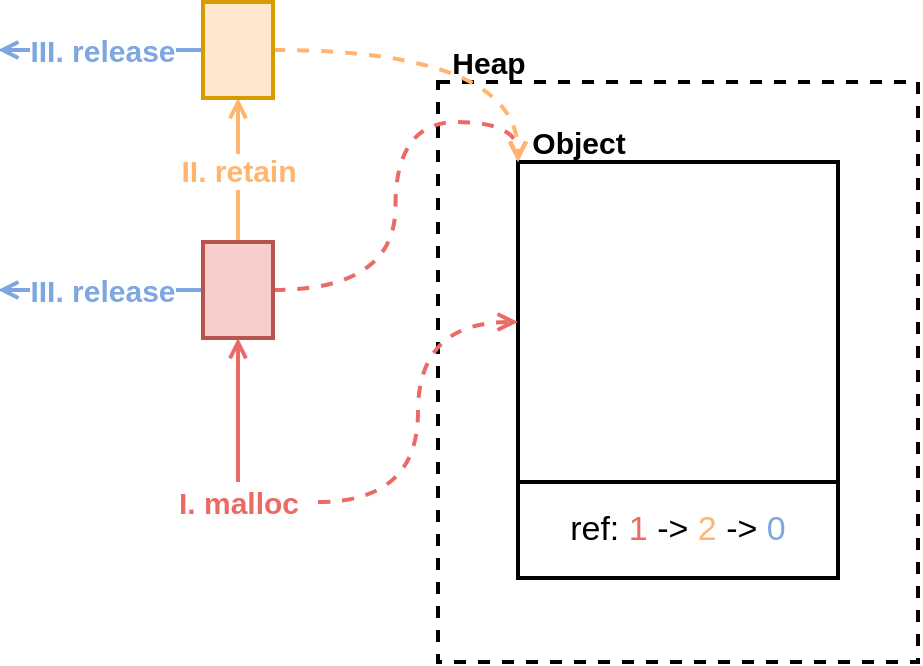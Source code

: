 <mxfile version="14.6.13" type="device" pages="6"><diagram id="WFws4ecKPb9AWD9lbg08" name="Reference Counting"><mxGraphModel dx="1072" dy="952" grid="1" gridSize="10" guides="1" tooltips="1" connect="1" arrows="1" fold="1" page="1" pageScale="1" pageWidth="827" pageHeight="1169" math="0" shadow="0"><root><mxCell id="0"/><mxCell id="1" parent="0"/><mxCell id="QMhwKhqXkP__XXWHsc_c-4" value="" style="rounded=0;whiteSpace=wrap;html=1;fontSize=17;strokeWidth=2;dashed=1;" parent="1" vertex="1"><mxGeometry x="320" y="180" width="240" height="290" as="geometry"/></mxCell><mxCell id="QMhwKhqXkP__XXWHsc_c-1" value="" style="rounded=0;whiteSpace=wrap;html=1;fontSize=17;strokeWidth=2;" parent="1" vertex="1"><mxGeometry x="360" y="220" width="160" height="160" as="geometry"/></mxCell><mxCell id="QMhwKhqXkP__XXWHsc_c-2" value="ref: &lt;font color=&quot;#ea6b66&quot;&gt;1&lt;/font&gt; -&amp;gt; &lt;font color=&quot;#ffb570&quot;&gt;2&lt;/font&gt; -&amp;gt; &lt;font color=&quot;#7ea6e0&quot;&gt;0&lt;/font&gt;" style="rounded=0;whiteSpace=wrap;html=1;fontSize=17;strokeWidth=2;" parent="1" vertex="1"><mxGeometry x="360" y="380" width="160" height="48" as="geometry"/></mxCell><mxCell id="QMhwKhqXkP__XXWHsc_c-3" value="Object" style="text;html=1;align=center;verticalAlign=middle;resizable=0;points=[];autosize=1;strokeColor=none;fontStyle=1;fontSize=15;" parent="1" vertex="1"><mxGeometry x="360" y="200" width="60" height="20" as="geometry"/></mxCell><mxCell id="QMhwKhqXkP__XXWHsc_c-5" value="Heap" style="text;html=1;align=center;verticalAlign=middle;resizable=0;points=[];autosize=1;strokeColor=none;fontSize=15;fontStyle=1" parent="1" vertex="1"><mxGeometry x="320" y="160" width="50" height="20" as="geometry"/></mxCell><mxCell id="QMhwKhqXkP__XXWHsc_c-11" value="" style="edgeStyle=orthogonalEdgeStyle;curved=1;rounded=0;orthogonalLoop=1;jettySize=auto;html=1;dashed=1;fontSize=15;fontColor=#EA6B66;endArrow=open;endFill=0;strokeWidth=2;fillColor=#f8cecc;strokeColor=#EA6B66;" parent="1" source="QMhwKhqXkP__XXWHsc_c-10" target="QMhwKhqXkP__XXWHsc_c-1" edge="1"><mxGeometry relative="1" as="geometry"/></mxCell><mxCell id="QMhwKhqXkP__XXWHsc_c-18" value="" style="edgeStyle=orthogonalEdgeStyle;curved=1;rounded=0;orthogonalLoop=1;jettySize=auto;html=1;fontSize=15;fontColor=#EA6B66;endArrow=open;endFill=0;strokeWidth=2;strokeColor=#EA6B66;" parent="1" source="QMhwKhqXkP__XXWHsc_c-10" target="QMhwKhqXkP__XXWHsc_c-13" edge="1"><mxGeometry x="-0.167" y="-10" relative="1" as="geometry"><mxPoint as="offset"/></mxGeometry></mxCell><mxCell id="QMhwKhqXkP__XXWHsc_c-10" value="I. malloc" style="text;html=1;align=center;verticalAlign=middle;resizable=0;points=[];autosize=1;strokeColor=none;fontSize=15;fontStyle=1;labelBackgroundColor=none;fontColor=#EA6B66;" parent="1" vertex="1"><mxGeometry x="180" y="380" width="80" height="20" as="geometry"/></mxCell><mxCell id="QMhwKhqXkP__XXWHsc_c-15" style="edgeStyle=orthogonalEdgeStyle;curved=1;rounded=0;orthogonalLoop=1;jettySize=auto;html=1;exitX=1;exitY=0.5;exitDx=0;exitDy=0;entryX=0;entryY=0;entryDx=0;entryDy=0;dashed=1;fontSize=15;fontColor=#EA6B66;endArrow=open;endFill=0;strokeColor=#EA6B66;strokeWidth=2;" parent="1" source="QMhwKhqXkP__XXWHsc_c-13" target="QMhwKhqXkP__XXWHsc_c-1" edge="1"><mxGeometry relative="1" as="geometry"/></mxCell><mxCell id="QMhwKhqXkP__XXWHsc_c-21" value="II. retain" style="edgeStyle=orthogonalEdgeStyle;curved=1;rounded=0;orthogonalLoop=1;jettySize=auto;html=1;exitX=0.5;exitY=0;exitDx=0;exitDy=0;entryX=0.5;entryY=1;entryDx=0;entryDy=0;fontSize=15;endArrow=open;endFill=0;strokeColor=#FFB570;strokeWidth=2;fontColor=#FFB570;fontStyle=1" parent="1" source="QMhwKhqXkP__XXWHsc_c-13" target="QMhwKhqXkP__XXWHsc_c-16" edge="1"><mxGeometry relative="1" as="geometry"/></mxCell><mxCell id="QMhwKhqXkP__XXWHsc_c-23" value="III. release" style="edgeStyle=orthogonalEdgeStyle;curved=1;rounded=0;orthogonalLoop=1;jettySize=auto;html=1;exitX=0;exitY=0.5;exitDx=0;exitDy=0;fontSize=15;endArrow=open;endFill=0;strokeWidth=2;fillColor=#dae8fc;strokeColor=#7EA6E0;fontColor=#7EA6E0;fontStyle=1" parent="1" source="QMhwKhqXkP__XXWHsc_c-13" edge="1"><mxGeometry relative="1" as="geometry"><mxPoint x="100" y="284" as="targetPoint"/></mxGeometry></mxCell><mxCell id="QMhwKhqXkP__XXWHsc_c-13" value="" style="rounded=0;whiteSpace=wrap;html=1;fontSize=12;strokeWidth=2;fillColor=#f8cecc;strokeColor=#b85450;labelBackgroundColor=none;" parent="1" vertex="1"><mxGeometry x="202.5" y="260" width="35" height="48" as="geometry"/></mxCell><mxCell id="QMhwKhqXkP__XXWHsc_c-20" style="edgeStyle=orthogonalEdgeStyle;curved=1;rounded=0;orthogonalLoop=1;jettySize=auto;html=1;exitX=1;exitY=0.5;exitDx=0;exitDy=0;fontSize=15;fontColor=#EA6B66;endArrow=open;endFill=0;strokeWidth=2;strokeColor=#FFB570;dashed=1;" parent="1" source="QMhwKhqXkP__XXWHsc_c-16" edge="1"><mxGeometry relative="1" as="geometry"><mxPoint x="360" y="220" as="targetPoint"/></mxGeometry></mxCell><mxCell id="QMhwKhqXkP__XXWHsc_c-22" value="III. release" style="edgeStyle=orthogonalEdgeStyle;curved=1;rounded=0;orthogonalLoop=1;jettySize=auto;html=1;exitX=0;exitY=0.5;exitDx=0;exitDy=0;fontSize=15;endArrow=open;endFill=0;strokeWidth=2;fontColor=#7EA6E0;strokeColor=#7EA6E0;fontStyle=1" parent="1" source="QMhwKhqXkP__XXWHsc_c-16" edge="1"><mxGeometry relative="1" as="geometry"><mxPoint x="100" y="164" as="targetPoint"/></mxGeometry></mxCell><mxCell id="QMhwKhqXkP__XXWHsc_c-16" value="" style="rounded=0;whiteSpace=wrap;html=1;fontSize=12;strokeWidth=2;fillColor=#ffe6cc;strokeColor=#d79b00;fontColor=#EA6B66;labelBackgroundColor=none;" parent="1" vertex="1"><mxGeometry x="202.5" y="140" width="35" height="48" as="geometry"/></mxCell></root></mxGraphModel></diagram><diagram id="C2hunJpCsvTIZF4ffvKl" name="Accessibility"><mxGraphModel dx="750" dy="1127" grid="1" gridSize="10" guides="1" tooltips="1" connect="1" arrows="1" fold="1" page="1" pageScale="1" pageWidth="827" pageHeight="1169" math="0" shadow="0"><root><mxCell id="nFIwu8ZtIYm3KlqJHxqA-0"/><mxCell id="nFIwu8ZtIYm3KlqJHxqA-1" parent="nFIwu8ZtIYm3KlqJHxqA-0"/><mxCell id="nFIwu8ZtIYm3KlqJHxqA-2" value="" style="rounded=0;whiteSpace=wrap;html=1;fontSize=17;strokeWidth=2;labelBackgroundColor=none;fontColor=#7EA6E0;fillColor=none;" vertex="1" parent="nFIwu8ZtIYm3KlqJHxqA-1"><mxGeometry x="144" y="360" width="150" height="100" as="geometry"/></mxCell><mxCell id="nFIwu8ZtIYm3KlqJHxqA-3" value="static" style="text;html=1;align=center;verticalAlign=middle;resizable=0;points=[];autosize=1;strokeColor=none;fontSize=15;fontStyle=1" vertex="1" parent="nFIwu8ZtIYm3KlqJHxqA-1"><mxGeometry x="144" y="340" width="50" height="20" as="geometry"/></mxCell><mxCell id="nFIwu8ZtIYm3KlqJHxqA-4" value="" style="rounded=0;whiteSpace=wrap;html=1;fontSize=17;strokeWidth=2;labelBackgroundColor=none;fontColor=#7EA6E0;fillColor=none;" vertex="1" parent="nFIwu8ZtIYm3KlqJHxqA-1"><mxGeometry x="144" y="500" width="150" height="100" as="geometry"/></mxCell><mxCell id="nFIwu8ZtIYm3KlqJHxqA-5" value="stack" style="text;html=1;align=center;verticalAlign=middle;resizable=0;points=[];autosize=1;strokeColor=none;fontSize=15;fontColor=#000000;fontStyle=1" vertex="1" parent="nFIwu8ZtIYm3KlqJHxqA-1"><mxGeometry x="144" y="480" width="50" height="20" as="geometry"/></mxCell><mxCell id="nFIwu8ZtIYm3KlqJHxqA-6" value="" style="rounded=0;whiteSpace=wrap;html=1;fontSize=17;strokeWidth=2;labelBackgroundColor=none;fontColor=#000000;fillColor=none;" vertex="1" parent="nFIwu8ZtIYm3KlqJHxqA-1"><mxGeometry x="294" y="360" width="196" height="240" as="geometry"/></mxCell><mxCell id="nFIwu8ZtIYm3KlqJHxqA-7" value="heap" style="text;html=1;align=center;verticalAlign=middle;resizable=0;points=[];autosize=1;strokeColor=none;fontSize=15;fontColor=#000000;fontStyle=1" vertex="1" parent="nFIwu8ZtIYm3KlqJHxqA-1"><mxGeometry x="294" y="340" width="50" height="20" as="geometry"/></mxCell><mxCell id="nFIwu8ZtIYm3KlqJHxqA-16" style="edgeStyle=orthogonalEdgeStyle;curved=1;rounded=0;orthogonalLoop=1;jettySize=auto;html=1;exitX=0.5;exitY=0;exitDx=0;exitDy=0;entryX=0.5;entryY=0;entryDx=0;entryDy=0;fontSize=15;fontColor=#000000;endArrow=open;endFill=0;strokeWidth=2;dashed=1;" edge="1" parent="nFIwu8ZtIYm3KlqJHxqA-1" source="nFIwu8ZtIYm3KlqJHxqA-8" target="nFIwu8ZtIYm3KlqJHxqA-13"><mxGeometry relative="1" as="geometry"><Array as="points"><mxPoint x="188" y="350"/><mxPoint x="358" y="350"/></Array></mxGeometry></mxCell><mxCell id="nFIwu8ZtIYm3KlqJHxqA-8" value="" style="rounded=0;whiteSpace=wrap;html=1;fontSize=12;strokeWidth=2;fillColor=#f5f5f5;strokeColor=#666666;fontColor=#333333;labelBackgroundColor=none;" vertex="1" parent="nFIwu8ZtIYm3KlqJHxqA-1"><mxGeometry x="170" y="386" width="35" height="48" as="geometry"/></mxCell><mxCell id="nFIwu8ZtIYm3KlqJHxqA-17" style="edgeStyle=orthogonalEdgeStyle;curved=1;rounded=0;orthogonalLoop=1;jettySize=auto;html=1;exitX=0.5;exitY=1;exitDx=0;exitDy=0;entryX=0;entryY=0.5;entryDx=0;entryDy=0;dashed=1;fontSize=15;fontColor=#000000;endArrow=open;endFill=0;strokeColor=#000000;strokeWidth=2;" edge="1" parent="nFIwu8ZtIYm3KlqJHxqA-1" source="nFIwu8ZtIYm3KlqJHxqA-9" target="nFIwu8ZtIYm3KlqJHxqA-14"><mxGeometry relative="1" as="geometry"/></mxCell><mxCell id="nFIwu8ZtIYm3KlqJHxqA-9" value="" style="rounded=0;whiteSpace=wrap;html=1;fontSize=12;strokeWidth=2;fillColor=#f5f5f5;strokeColor=#666666;fontColor=#333333;labelBackgroundColor=none;" vertex="1" parent="nFIwu8ZtIYm3KlqJHxqA-1"><mxGeometry x="205" y="386" width="35" height="48" as="geometry"/></mxCell><mxCell id="nFIwu8ZtIYm3KlqJHxqA-19" style="edgeStyle=orthogonalEdgeStyle;curved=1;rounded=0;orthogonalLoop=1;jettySize=auto;html=1;exitX=0.5;exitY=1;exitDx=0;exitDy=0;entryX=0.5;entryY=1;entryDx=0;entryDy=0;dashed=1;fontSize=15;fontColor=#000000;endArrow=open;endFill=0;strokeColor=#000000;strokeWidth=2;" edge="1" parent="nFIwu8ZtIYm3KlqJHxqA-1" source="nFIwu8ZtIYm3KlqJHxqA-10" target="nFIwu8ZtIYm3KlqJHxqA-15"><mxGeometry relative="1" as="geometry"><Array as="points"><mxPoint x="188" y="640"/><mxPoint x="432" y="640"/></Array></mxGeometry></mxCell><mxCell id="nFIwu8ZtIYm3KlqJHxqA-10" value="" style="rounded=0;whiteSpace=wrap;html=1;fontSize=12;strokeWidth=2;fillColor=#f5f5f5;strokeColor=#666666;fontColor=#333333;labelBackgroundColor=none;" vertex="1" parent="nFIwu8ZtIYm3KlqJHxqA-1"><mxGeometry x="170" y="530" width="35" height="48" as="geometry"/></mxCell><mxCell id="nFIwu8ZtIYm3KlqJHxqA-11" value="" style="rounded=0;whiteSpace=wrap;html=1;fontSize=12;strokeWidth=2;fillColor=#f5f5f5;strokeColor=#666666;fontColor=#333333;labelBackgroundColor=none;" vertex="1" parent="nFIwu8ZtIYm3KlqJHxqA-1"><mxGeometry x="205" y="530" width="35" height="48" as="geometry"/></mxCell><mxCell id="nFIwu8ZtIYm3KlqJHxqA-18" style="edgeStyle=orthogonalEdgeStyle;curved=1;rounded=0;orthogonalLoop=1;jettySize=auto;html=1;exitX=0.5;exitY=0;exitDx=0;exitDy=0;entryX=0;entryY=0.5;entryDx=0;entryDy=0;dashed=1;fontSize=15;fontColor=#000000;endArrow=open;endFill=0;strokeColor=#000000;strokeWidth=2;" edge="1" parent="nFIwu8ZtIYm3KlqJHxqA-1" source="nFIwu8ZtIYm3KlqJHxqA-12" target="nFIwu8ZtIYm3KlqJHxqA-13"><mxGeometry relative="1" as="geometry"/></mxCell><mxCell id="nFIwu8ZtIYm3KlqJHxqA-12" value="" style="rounded=0;whiteSpace=wrap;html=1;fontSize=12;strokeWidth=2;fillColor=#f5f5f5;strokeColor=#666666;fontColor=#333333;labelBackgroundColor=none;" vertex="1" parent="nFIwu8ZtIYm3KlqJHxqA-1"><mxGeometry x="240" y="530" width="35" height="48" as="geometry"/></mxCell><mxCell id="nFIwu8ZtIYm3KlqJHxqA-13" value="" style="rounded=0;whiteSpace=wrap;html=1;fontSize=12;strokeWidth=2;fillColor=#f5f5f5;strokeColor=#666666;fontColor=#333333;labelBackgroundColor=none;" vertex="1" parent="nFIwu8ZtIYm3KlqJHxqA-1"><mxGeometry x="340" y="386" width="35" height="48" as="geometry"/></mxCell><mxCell id="nFIwu8ZtIYm3KlqJHxqA-23" style="edgeStyle=orthogonalEdgeStyle;curved=1;rounded=0;orthogonalLoop=1;jettySize=auto;html=1;exitX=1;exitY=0.5;exitDx=0;exitDy=0;entryX=0;entryY=0.5;entryDx=0;entryDy=0;dashed=1;fontSize=15;fontColor=#000000;endArrow=open;endFill=0;strokeColor=#000000;strokeWidth=2;" edge="1" parent="nFIwu8ZtIYm3KlqJHxqA-1" source="nFIwu8ZtIYm3KlqJHxqA-14" target="nFIwu8ZtIYm3KlqJHxqA-21"><mxGeometry relative="1" as="geometry"/></mxCell><mxCell id="nFIwu8ZtIYm3KlqJHxqA-14" value="" style="rounded=0;whiteSpace=wrap;html=1;fontSize=12;strokeWidth=2;fillColor=#f5f5f5;strokeColor=#666666;fontColor=#333333;labelBackgroundColor=none;" vertex="1" parent="nFIwu8ZtIYm3KlqJHxqA-1"><mxGeometry x="340" y="460" width="35" height="48" as="geometry"/></mxCell><mxCell id="nFIwu8ZtIYm3KlqJHxqA-15" value="" style="rounded=0;whiteSpace=wrap;html=1;fontSize=12;strokeWidth=2;fillColor=#f5f5f5;strokeColor=#666666;fontColor=#333333;labelBackgroundColor=none;" vertex="1" parent="nFIwu8ZtIYm3KlqJHxqA-1"><mxGeometry x="414" y="530" width="35" height="48" as="geometry"/></mxCell><mxCell id="nFIwu8ZtIYm3KlqJHxqA-20" value="" style="rounded=0;whiteSpace=wrap;html=1;fontSize=12;strokeWidth=2;labelBackgroundColor=none;" vertex="1" parent="nFIwu8ZtIYm3KlqJHxqA-1"><mxGeometry x="340" y="530" width="35" height="48" as="geometry"/></mxCell><mxCell id="nFIwu8ZtIYm3KlqJHxqA-21" value="" style="rounded=0;whiteSpace=wrap;html=1;fontSize=12;strokeWidth=2;fillColor=#f5f5f5;strokeColor=#666666;fontColor=#333333;labelBackgroundColor=none;" vertex="1" parent="nFIwu8ZtIYm3KlqJHxqA-1"><mxGeometry x="414" y="460" width="35" height="48" as="geometry"/></mxCell><mxCell id="nFIwu8ZtIYm3KlqJHxqA-22" value="" style="rounded=0;whiteSpace=wrap;html=1;fontSize=12;strokeWidth=2;labelBackgroundColor=none;" vertex="1" parent="nFIwu8ZtIYm3KlqJHxqA-1"><mxGeometry x="414" y="386" width="35" height="48" as="geometry"/></mxCell></root></mxGraphModel></diagram><diagram id="lQl2LdKuB9PyHb-5t_9k" name="Tricolor Mark-And-Sweep Algorithm"><mxGraphModel dx="1072" dy="952" grid="1" gridSize="10" guides="1" tooltips="1" connect="1" arrows="1" fold="1" page="1" pageScale="1" pageWidth="827" pageHeight="1169" math="0" shadow="0"><root><mxCell id="Qwb9JdI0qXfoPf86D2vZ-0"/><mxCell id="Qwb9JdI0qXfoPf86D2vZ-1" parent="Qwb9JdI0qXfoPf86D2vZ-0"/><mxCell id="Qwb9JdI0qXfoPf86D2vZ-98" value="" style="rounded=0;whiteSpace=wrap;html=1;fontSize=17;strokeWidth=2;labelBackgroundColor=none;fontColor=#000000;fillColor=none;dashed=1;" parent="Qwb9JdI0qXfoPf86D2vZ-1" vertex="1"><mxGeometry x="190" y="900" width="400" height="210" as="geometry"/></mxCell><mxCell id="Qwb9JdI0qXfoPf86D2vZ-96" value="" style="rounded=0;whiteSpace=wrap;html=1;fontSize=17;strokeWidth=2;labelBackgroundColor=none;fontColor=#000000;fillColor=none;dashed=1;" parent="Qwb9JdI0qXfoPf86D2vZ-1" vertex="1"><mxGeometry x="190" y="790" width="400" height="90" as="geometry"/></mxCell><mxCell id="Qwb9JdI0qXfoPf86D2vZ-9" value="" style="rounded=0;whiteSpace=wrap;html=1;fontSize=12;strokeWidth=2;labelBackgroundColor=none;" parent="Qwb9JdI0qXfoPf86D2vZ-1" vertex="1"><mxGeometry x="220" y="640" width="35" height="48" as="geometry"/></mxCell><mxCell id="Qwb9JdI0qXfoPf86D2vZ-10" value="" style="rounded=0;whiteSpace=wrap;html=1;fontSize=12;strokeWidth=2;labelBackgroundColor=none;" parent="Qwb9JdI0qXfoPf86D2vZ-1" vertex="1"><mxGeometry x="340" y="640" width="35" height="48" as="geometry"/></mxCell><mxCell id="Qwb9JdI0qXfoPf86D2vZ-11" value="" style="rounded=0;whiteSpace=wrap;html=1;fontSize=12;strokeWidth=2;labelBackgroundColor=none;" parent="Qwb9JdI0qXfoPf86D2vZ-1" vertex="1"><mxGeometry x="460" y="640" width="35" height="48" as="geometry"/></mxCell><mxCell id="Qwb9JdI0qXfoPf86D2vZ-12" value="" style="rounded=0;whiteSpace=wrap;html=1;fontSize=12;strokeWidth=2;labelBackgroundColor=none;" parent="Qwb9JdI0qXfoPf86D2vZ-1" vertex="1"><mxGeometry x="255" y="640" width="35" height="48" as="geometry"/></mxCell><mxCell id="Qwb9JdI0qXfoPf86D2vZ-13" value="" style="rounded=0;whiteSpace=wrap;html=1;fontSize=12;strokeWidth=2;labelBackgroundColor=none;" parent="Qwb9JdI0qXfoPf86D2vZ-1" vertex="1"><mxGeometry x="375" y="640" width="35" height="48" as="geometry"/></mxCell><mxCell id="Qwb9JdI0qXfoPf86D2vZ-14" value="" style="rounded=0;whiteSpace=wrap;html=1;fontSize=12;strokeWidth=2;labelBackgroundColor=none;" parent="Qwb9JdI0qXfoPf86D2vZ-1" vertex="1"><mxGeometry x="495" y="640" width="35" height="48" as="geometry"/></mxCell><mxCell id="Qwb9JdI0qXfoPf86D2vZ-15" value="" style="rounded=0;whiteSpace=wrap;html=1;fontSize=12;strokeWidth=2;labelBackgroundColor=none;" parent="Qwb9JdI0qXfoPf86D2vZ-1" vertex="1"><mxGeometry x="290" y="640" width="35" height="48" as="geometry"/></mxCell><mxCell id="Qwb9JdI0qXfoPf86D2vZ-16" value="" style="rounded=0;whiteSpace=wrap;html=1;fontSize=12;strokeWidth=2;labelBackgroundColor=none;" parent="Qwb9JdI0qXfoPf86D2vZ-1" vertex="1"><mxGeometry x="410" y="640" width="35" height="48" as="geometry"/></mxCell><mxCell id="Qwb9JdI0qXfoPf86D2vZ-17" value="" style="rounded=0;whiteSpace=wrap;html=1;fontSize=12;strokeWidth=2;labelBackgroundColor=none;" parent="Qwb9JdI0qXfoPf86D2vZ-1" vertex="1"><mxGeometry x="530" y="640" width="35" height="48" as="geometry"/></mxCell><mxCell id="Qwb9JdI0qXfoPf86D2vZ-45" style="edgeStyle=orthogonalEdgeStyle;curved=1;rounded=0;orthogonalLoop=1;jettySize=auto;html=1;exitX=0.5;exitY=1;exitDx=0;exitDy=0;entryX=0.5;entryY=0;entryDx=0;entryDy=0;dashed=1;fontSize=15;fontColor=#000000;endArrow=open;endFill=0;strokeWidth=2;" parent="Qwb9JdI0qXfoPf86D2vZ-1" source="Qwb9JdI0qXfoPf86D2vZ-18" target="Qwb9JdI0qXfoPf86D2vZ-9" edge="1"><mxGeometry relative="1" as="geometry"/></mxCell><mxCell id="Qwb9JdI0qXfoPf86D2vZ-18" value="" style="rounded=0;whiteSpace=wrap;html=1;fontSize=12;strokeWidth=2;labelBackgroundColor=none;" parent="Qwb9JdI0qXfoPf86D2vZ-1" vertex="1"><mxGeometry x="220" y="530" width="35" height="48" as="geometry"/></mxCell><mxCell id="Qwb9JdI0qXfoPf86D2vZ-46" style="edgeStyle=orthogonalEdgeStyle;curved=1;rounded=0;orthogonalLoop=1;jettySize=auto;html=1;exitX=0.25;exitY=1;exitDx=0;exitDy=0;entryX=0.75;entryY=0;entryDx=0;entryDy=0;dashed=1;fontSize=15;fontColor=#000000;endArrow=open;endFill=0;strokeWidth=2;" parent="Qwb9JdI0qXfoPf86D2vZ-1" source="Qwb9JdI0qXfoPf86D2vZ-19" target="Qwb9JdI0qXfoPf86D2vZ-15" edge="1"><mxGeometry relative="1" as="geometry"/></mxCell><mxCell id="Qwb9JdI0qXfoPf86D2vZ-19" value="" style="rounded=0;whiteSpace=wrap;html=1;fontSize=12;strokeWidth=2;labelBackgroundColor=none;" parent="Qwb9JdI0qXfoPf86D2vZ-1" vertex="1"><mxGeometry x="340" y="530" width="35" height="48" as="geometry"/></mxCell><mxCell id="Qwb9JdI0qXfoPf86D2vZ-50" style="edgeStyle=orthogonalEdgeStyle;curved=1;rounded=0;orthogonalLoop=1;jettySize=auto;html=1;exitX=0.5;exitY=1;exitDx=0;exitDy=0;entryX=0.5;entryY=0;entryDx=0;entryDy=0;dashed=1;fontSize=15;fontColor=#000000;endArrow=open;endFill=0;strokeWidth=2;" parent="Qwb9JdI0qXfoPf86D2vZ-1" source="Qwb9JdI0qXfoPf86D2vZ-20" target="Qwb9JdI0qXfoPf86D2vZ-11" edge="1"><mxGeometry relative="1" as="geometry"/></mxCell><mxCell id="Qwb9JdI0qXfoPf86D2vZ-20" value="" style="rounded=0;whiteSpace=wrap;html=1;fontSize=12;strokeWidth=2;labelBackgroundColor=none;" parent="Qwb9JdI0qXfoPf86D2vZ-1" vertex="1"><mxGeometry x="460" y="530" width="35" height="48" as="geometry"/></mxCell><mxCell id="Qwb9JdI0qXfoPf86D2vZ-42" style="edgeStyle=orthogonalEdgeStyle;curved=1;rounded=0;orthogonalLoop=1;jettySize=auto;html=1;exitX=0.75;exitY=1;exitDx=0;exitDy=0;entryX=0.5;entryY=0;entryDx=0;entryDy=0;dashed=1;fontSize=15;fontColor=#000000;endArrow=open;endFill=0;strokeWidth=2;" parent="Qwb9JdI0qXfoPf86D2vZ-1" source="Qwb9JdI0qXfoPf86D2vZ-21" target="Qwb9JdI0qXfoPf86D2vZ-10" edge="1"><mxGeometry relative="1" as="geometry"/></mxCell><mxCell id="Qwb9JdI0qXfoPf86D2vZ-44" style="edgeStyle=orthogonalEdgeStyle;curved=1;rounded=0;orthogonalLoop=1;jettySize=auto;html=1;exitX=0.25;exitY=1;exitDx=0;exitDy=0;entryX=0.5;entryY=0;entryDx=0;entryDy=0;dashed=1;fontSize=15;fontColor=#000000;endArrow=open;endFill=0;strokeWidth=2;" parent="Qwb9JdI0qXfoPf86D2vZ-1" source="Qwb9JdI0qXfoPf86D2vZ-21" target="Qwb9JdI0qXfoPf86D2vZ-12" edge="1"><mxGeometry relative="1" as="geometry"/></mxCell><mxCell id="Qwb9JdI0qXfoPf86D2vZ-48" style="edgeStyle=orthogonalEdgeStyle;curved=1;rounded=0;orthogonalLoop=1;jettySize=auto;html=1;exitX=0.5;exitY=1;exitDx=0;exitDy=0;entryX=0.25;entryY=0;entryDx=0;entryDy=0;dashed=1;fontSize=15;fontColor=#000000;endArrow=open;endFill=0;strokeWidth=2;" parent="Qwb9JdI0qXfoPf86D2vZ-1" source="Qwb9JdI0qXfoPf86D2vZ-21" target="Qwb9JdI0qXfoPf86D2vZ-15" edge="1"><mxGeometry relative="1" as="geometry"/></mxCell><mxCell id="Qwb9JdI0qXfoPf86D2vZ-21" value="" style="rounded=0;whiteSpace=wrap;html=1;fontSize=12;strokeWidth=2;labelBackgroundColor=none;" parent="Qwb9JdI0qXfoPf86D2vZ-1" vertex="1"><mxGeometry x="255" y="530" width="35" height="48" as="geometry"/></mxCell><mxCell id="Qwb9JdI0qXfoPf86D2vZ-49" style="edgeStyle=orthogonalEdgeStyle;curved=1;rounded=0;orthogonalLoop=1;jettySize=auto;html=1;exitX=0.5;exitY=1;exitDx=0;exitDy=0;dashed=1;fontSize=15;fontColor=#000000;endArrow=open;endFill=0;strokeWidth=2;" parent="Qwb9JdI0qXfoPf86D2vZ-1" source="Qwb9JdI0qXfoPf86D2vZ-22" target="Qwb9JdI0qXfoPf86D2vZ-13" edge="1"><mxGeometry relative="1" as="geometry"/></mxCell><mxCell id="Qwb9JdI0qXfoPf86D2vZ-56" style="edgeStyle=orthogonalEdgeStyle;curved=1;rounded=0;orthogonalLoop=1;jettySize=auto;html=1;exitX=0.5;exitY=0;exitDx=0;exitDy=0;entryX=0.75;entryY=0;entryDx=0;entryDy=0;dashed=1;fontSize=15;fontColor=#000000;endArrow=open;endFill=0;strokeWidth=2;" parent="Qwb9JdI0qXfoPf86D2vZ-1" source="Qwb9JdI0qXfoPf86D2vZ-22" target="Qwb9JdI0qXfoPf86D2vZ-19" edge="1"><mxGeometry relative="1" as="geometry"><Array as="points"><mxPoint x="393" y="510"/><mxPoint x="366" y="510"/></Array></mxGeometry></mxCell><mxCell id="Qwb9JdI0qXfoPf86D2vZ-22" value="" style="rounded=0;whiteSpace=wrap;html=1;fontSize=12;strokeWidth=2;labelBackgroundColor=none;" parent="Qwb9JdI0qXfoPf86D2vZ-1" vertex="1"><mxGeometry x="375" y="530" width="35" height="48" as="geometry"/></mxCell><mxCell id="Qwb9JdI0qXfoPf86D2vZ-51" style="edgeStyle=orthogonalEdgeStyle;curved=1;rounded=0;orthogonalLoop=1;jettySize=auto;html=1;exitX=0.5;exitY=1;exitDx=0;exitDy=0;entryX=0.5;entryY=0;entryDx=0;entryDy=0;dashed=1;fontSize=15;fontColor=#000000;endArrow=open;endFill=0;strokeWidth=2;" parent="Qwb9JdI0qXfoPf86D2vZ-1" source="Qwb9JdI0qXfoPf86D2vZ-23" target="Qwb9JdI0qXfoPf86D2vZ-14" edge="1"><mxGeometry relative="1" as="geometry"/></mxCell><mxCell id="Qwb9JdI0qXfoPf86D2vZ-23" value="" style="rounded=0;whiteSpace=wrap;html=1;fontSize=12;strokeWidth=2;labelBackgroundColor=none;" parent="Qwb9JdI0qXfoPf86D2vZ-1" vertex="1"><mxGeometry x="495" y="530" width="35" height="48" as="geometry"/></mxCell><mxCell id="Qwb9JdI0qXfoPf86D2vZ-25" value="" style="rounded=0;whiteSpace=wrap;html=1;fontSize=12;strokeWidth=2;labelBackgroundColor=none;" parent="Qwb9JdI0qXfoPf86D2vZ-1" vertex="1"><mxGeometry x="410" y="530" width="35" height="48" as="geometry"/></mxCell><mxCell id="Qwb9JdI0qXfoPf86D2vZ-52" style="edgeStyle=orthogonalEdgeStyle;curved=1;rounded=0;orthogonalLoop=1;jettySize=auto;html=1;exitX=0.25;exitY=1;exitDx=0;exitDy=0;entryX=0.75;entryY=0;entryDx=0;entryDy=0;dashed=1;fontSize=15;fontColor=#000000;endArrow=open;endFill=0;strokeWidth=2;" parent="Qwb9JdI0qXfoPf86D2vZ-1" source="Qwb9JdI0qXfoPf86D2vZ-26" target="Qwb9JdI0qXfoPf86D2vZ-13" edge="1"><mxGeometry relative="1" as="geometry"/></mxCell><mxCell id="Qwb9JdI0qXfoPf86D2vZ-26" value="" style="rounded=0;whiteSpace=wrap;html=1;fontSize=12;strokeWidth=2;labelBackgroundColor=none;" parent="Qwb9JdI0qXfoPf86D2vZ-1" vertex="1"><mxGeometry x="530" y="530" width="35" height="48" as="geometry"/></mxCell><mxCell id="Qwb9JdI0qXfoPf86D2vZ-36" style="edgeStyle=orthogonalEdgeStyle;curved=1;rounded=0;orthogonalLoop=1;jettySize=auto;html=1;exitX=0.5;exitY=1;exitDx=0;exitDy=0;entryX=0.5;entryY=0;entryDx=0;entryDy=0;dashed=1;fontSize=15;fontColor=#000000;endArrow=open;endFill=0;strokeWidth=2;" parent="Qwb9JdI0qXfoPf86D2vZ-1" source="Qwb9JdI0qXfoPf86D2vZ-27" target="Qwb9JdI0qXfoPf86D2vZ-18" edge="1"><mxGeometry relative="1" as="geometry"/></mxCell><mxCell id="Qwb9JdI0qXfoPf86D2vZ-39" style="edgeStyle=orthogonalEdgeStyle;curved=1;rounded=0;orthogonalLoop=1;jettySize=auto;html=1;exitX=1;exitY=0.5;exitDx=0;exitDy=0;entryX=0.5;entryY=0;entryDx=0;entryDy=0;dashed=1;fontSize=15;fontColor=#000000;endArrow=open;endFill=0;strokeWidth=2;" parent="Qwb9JdI0qXfoPf86D2vZ-1" source="Qwb9JdI0qXfoPf86D2vZ-27" target="Qwb9JdI0qXfoPf86D2vZ-21" edge="1"><mxGeometry relative="1" as="geometry"/></mxCell><mxCell id="Qwb9JdI0qXfoPf86D2vZ-27" value="" style="rounded=0;whiteSpace=wrap;html=1;fontSize=12;strokeWidth=2;labelBackgroundColor=none;fillColor=#f5f5f5;strokeColor=#666666;fontColor=#333333;" parent="Qwb9JdI0qXfoPf86D2vZ-1" vertex="1"><mxGeometry x="220" y="410" width="35" height="48" as="geometry"/></mxCell><mxCell id="Qwb9JdI0qXfoPf86D2vZ-37" style="edgeStyle=orthogonalEdgeStyle;curved=1;rounded=0;orthogonalLoop=1;jettySize=auto;html=1;exitX=0;exitY=0.5;exitDx=0;exitDy=0;entryX=0.5;entryY=0;entryDx=0;entryDy=0;dashed=1;fontSize=15;fontColor=#000000;endArrow=open;endFill=0;strokeWidth=2;" parent="Qwb9JdI0qXfoPf86D2vZ-1" source="Qwb9JdI0qXfoPf86D2vZ-28" target="Qwb9JdI0qXfoPf86D2vZ-19" edge="1"><mxGeometry relative="1" as="geometry"/></mxCell><mxCell id="Qwb9JdI0qXfoPf86D2vZ-41" style="edgeStyle=orthogonalEdgeStyle;curved=1;rounded=0;orthogonalLoop=1;jettySize=auto;html=1;exitX=1;exitY=0.5;exitDx=0;exitDy=0;entryX=0;entryY=0.5;entryDx=0;entryDy=0;dashed=1;fontSize=15;fontColor=#000000;endArrow=open;endFill=0;strokeWidth=2;fillColor=#f5f5f5;strokeColor=#666666;" parent="Qwb9JdI0qXfoPf86D2vZ-1" source="Qwb9JdI0qXfoPf86D2vZ-28" target="Qwb9JdI0qXfoPf86D2vZ-29" edge="1"><mxGeometry relative="1" as="geometry"/></mxCell><mxCell id="Qwb9JdI0qXfoPf86D2vZ-28" value="" style="rounded=0;whiteSpace=wrap;html=1;fontSize=12;strokeWidth=2;labelBackgroundColor=none;fillColor=#f5f5f5;strokeColor=#666666;fontColor=#333333;" parent="Qwb9JdI0qXfoPf86D2vZ-1" vertex="1"><mxGeometry x="375" y="410" width="35" height="48" as="geometry"/></mxCell><mxCell id="Qwb9JdI0qXfoPf86D2vZ-38" style="edgeStyle=orthogonalEdgeStyle;curved=1;rounded=0;orthogonalLoop=1;jettySize=auto;html=1;exitX=0.5;exitY=1;exitDx=0;exitDy=0;dashed=1;fontSize=15;fontColor=#000000;endArrow=open;endFill=0;strokeWidth=2;" parent="Qwb9JdI0qXfoPf86D2vZ-1" source="Qwb9JdI0qXfoPf86D2vZ-29" target="Qwb9JdI0qXfoPf86D2vZ-20" edge="1"><mxGeometry relative="1" as="geometry"/></mxCell><mxCell id="Qwb9JdI0qXfoPf86D2vZ-29" value="" style="rounded=0;whiteSpace=wrap;html=1;fontSize=12;strokeWidth=2;labelBackgroundColor=none;fillColor=#f5f5f5;strokeColor=#666666;fontColor=#333333;" parent="Qwb9JdI0qXfoPf86D2vZ-1" vertex="1"><mxGeometry x="460" y="410" width="35" height="48" as="geometry"/></mxCell><mxCell id="Qwb9JdI0qXfoPf86D2vZ-57" value="" style="rounded=0;whiteSpace=wrap;html=1;fontSize=17;strokeWidth=2;labelBackgroundColor=none;fontColor=#000000;fillColor=none;dashed=1;" parent="Qwb9JdI0qXfoPf86D2vZ-1" vertex="1"><mxGeometry x="190" y="390" width="400" height="90" as="geometry"/></mxCell><mxCell id="Qwb9JdI0qXfoPf86D2vZ-58" value="static / stack" style="text;html=1;align=center;verticalAlign=middle;resizable=0;points=[];autosize=1;strokeColor=none;fontSize=15;fontColor=#000000;fontStyle=1" parent="Qwb9JdI0qXfoPf86D2vZ-1" vertex="1"><mxGeometry x="190" y="370" width="110" height="20" as="geometry"/></mxCell><mxCell id="Qwb9JdI0qXfoPf86D2vZ-59" value="" style="rounded=0;whiteSpace=wrap;html=1;fontSize=17;strokeWidth=2;labelBackgroundColor=none;fontColor=#000000;fillColor=none;dashed=1;" parent="Qwb9JdI0qXfoPf86D2vZ-1" vertex="1"><mxGeometry x="190" y="500" width="400" height="210" as="geometry"/></mxCell><mxCell id="Qwb9JdI0qXfoPf86D2vZ-60" value="heap" style="text;html=1;align=center;verticalAlign=middle;resizable=0;points=[];autosize=1;strokeColor=none;fontSize=15;fontColor=#000000;fontStyle=1" parent="Qwb9JdI0qXfoPf86D2vZ-1" vertex="1"><mxGeometry x="190" y="710" width="50" height="20" as="geometry"/></mxCell><mxCell id="Qwb9JdI0qXfoPf86D2vZ-61" value="" style="rounded=0;whiteSpace=wrap;html=1;fontSize=12;strokeWidth=2;labelBackgroundColor=none;" parent="Qwb9JdI0qXfoPf86D2vZ-1" vertex="1"><mxGeometry x="220" y="1040" width="35" height="48" as="geometry"/></mxCell><mxCell id="Qwb9JdI0qXfoPf86D2vZ-62" value="" style="rounded=0;whiteSpace=wrap;html=1;fontSize=12;strokeWidth=2;labelBackgroundColor=none;" parent="Qwb9JdI0qXfoPf86D2vZ-1" vertex="1"><mxGeometry x="340" y="1040" width="35" height="48" as="geometry"/></mxCell><mxCell id="Qwb9JdI0qXfoPf86D2vZ-63" value="" style="rounded=0;whiteSpace=wrap;html=1;fontSize=12;strokeWidth=2;labelBackgroundColor=none;" parent="Qwb9JdI0qXfoPf86D2vZ-1" vertex="1"><mxGeometry x="460" y="1040" width="35" height="48" as="geometry"/></mxCell><mxCell id="Qwb9JdI0qXfoPf86D2vZ-64" value="" style="rounded=0;whiteSpace=wrap;html=1;fontSize=12;strokeWidth=2;labelBackgroundColor=none;" parent="Qwb9JdI0qXfoPf86D2vZ-1" vertex="1"><mxGeometry x="255" y="1040" width="35" height="48" as="geometry"/></mxCell><mxCell id="Qwb9JdI0qXfoPf86D2vZ-65" value="" style="rounded=0;whiteSpace=wrap;html=1;fontSize=12;strokeWidth=2;labelBackgroundColor=none;" parent="Qwb9JdI0qXfoPf86D2vZ-1" vertex="1"><mxGeometry x="375" y="1040" width="35" height="48" as="geometry"/></mxCell><mxCell id="Qwb9JdI0qXfoPf86D2vZ-66" value="" style="rounded=0;whiteSpace=wrap;html=1;fontSize=12;strokeWidth=2;labelBackgroundColor=none;" parent="Qwb9JdI0qXfoPf86D2vZ-1" vertex="1"><mxGeometry x="495" y="1040" width="35" height="48" as="geometry"/></mxCell><mxCell id="Qwb9JdI0qXfoPf86D2vZ-67" value="" style="rounded=0;whiteSpace=wrap;html=1;fontSize=12;strokeWidth=2;labelBackgroundColor=none;" parent="Qwb9JdI0qXfoPf86D2vZ-1" vertex="1"><mxGeometry x="290" y="1040" width="35" height="48" as="geometry"/></mxCell><mxCell id="Qwb9JdI0qXfoPf86D2vZ-68" value="" style="rounded=0;whiteSpace=wrap;html=1;fontSize=12;strokeWidth=2;labelBackgroundColor=none;" parent="Qwb9JdI0qXfoPf86D2vZ-1" vertex="1"><mxGeometry x="410" y="1040" width="35" height="48" as="geometry"/></mxCell><mxCell id="Qwb9JdI0qXfoPf86D2vZ-69" value="" style="rounded=0;whiteSpace=wrap;html=1;fontSize=12;strokeWidth=2;labelBackgroundColor=none;" parent="Qwb9JdI0qXfoPf86D2vZ-1" vertex="1"><mxGeometry x="530" y="1040" width="35" height="48" as="geometry"/></mxCell><mxCell id="Qwb9JdI0qXfoPf86D2vZ-70" style="edgeStyle=orthogonalEdgeStyle;curved=1;rounded=0;orthogonalLoop=1;jettySize=auto;html=1;exitX=0.5;exitY=1;exitDx=0;exitDy=0;entryX=0.5;entryY=0;entryDx=0;entryDy=0;dashed=1;fontSize=15;fontColor=#000000;endArrow=open;endFill=0;strokeWidth=2;" parent="Qwb9JdI0qXfoPf86D2vZ-1" source="Qwb9JdI0qXfoPf86D2vZ-71" target="Qwb9JdI0qXfoPf86D2vZ-61" edge="1"><mxGeometry relative="1" as="geometry"/></mxCell><mxCell id="Qwb9JdI0qXfoPf86D2vZ-71" value="" style="rounded=0;whiteSpace=wrap;html=1;fontSize=12;strokeWidth=2;labelBackgroundColor=none;fillColor=#f5f5f5;strokeColor=#666666;fontColor=#333333;" parent="Qwb9JdI0qXfoPf86D2vZ-1" vertex="1"><mxGeometry x="220" y="930" width="35" height="48" as="geometry"/></mxCell><mxCell id="Qwb9JdI0qXfoPf86D2vZ-72" style="edgeStyle=orthogonalEdgeStyle;curved=1;rounded=0;orthogonalLoop=1;jettySize=auto;html=1;exitX=0.25;exitY=1;exitDx=0;exitDy=0;entryX=0.75;entryY=0;entryDx=0;entryDy=0;dashed=1;fontSize=15;fontColor=#000000;endArrow=open;endFill=0;strokeWidth=2;" parent="Qwb9JdI0qXfoPf86D2vZ-1" source="Qwb9JdI0qXfoPf86D2vZ-73" target="Qwb9JdI0qXfoPf86D2vZ-67" edge="1"><mxGeometry relative="1" as="geometry"/></mxCell><mxCell id="Qwb9JdI0qXfoPf86D2vZ-73" value="" style="rounded=0;whiteSpace=wrap;html=1;fontSize=12;strokeWidth=2;labelBackgroundColor=none;fillColor=#f5f5f5;strokeColor=#666666;fontColor=#333333;" parent="Qwb9JdI0qXfoPf86D2vZ-1" vertex="1"><mxGeometry x="340" y="930" width="35" height="48" as="geometry"/></mxCell><mxCell id="Qwb9JdI0qXfoPf86D2vZ-74" style="edgeStyle=orthogonalEdgeStyle;curved=1;rounded=0;orthogonalLoop=1;jettySize=auto;html=1;exitX=0.5;exitY=1;exitDx=0;exitDy=0;entryX=0.5;entryY=0;entryDx=0;entryDy=0;dashed=1;fontSize=15;fontColor=#000000;endArrow=open;endFill=0;strokeWidth=2;" parent="Qwb9JdI0qXfoPf86D2vZ-1" source="Qwb9JdI0qXfoPf86D2vZ-75" target="Qwb9JdI0qXfoPf86D2vZ-63" edge="1"><mxGeometry relative="1" as="geometry"/></mxCell><mxCell id="Qwb9JdI0qXfoPf86D2vZ-75" value="" style="rounded=0;whiteSpace=wrap;html=1;fontSize=12;strokeWidth=2;labelBackgroundColor=none;fillColor=#f5f5f5;strokeColor=#666666;fontColor=#333333;" parent="Qwb9JdI0qXfoPf86D2vZ-1" vertex="1"><mxGeometry x="460" y="930" width="35" height="48" as="geometry"/></mxCell><mxCell id="Qwb9JdI0qXfoPf86D2vZ-76" style="edgeStyle=orthogonalEdgeStyle;curved=1;rounded=0;orthogonalLoop=1;jettySize=auto;html=1;exitX=0.75;exitY=1;exitDx=0;exitDy=0;entryX=0.5;entryY=0;entryDx=0;entryDy=0;dashed=1;fontSize=15;fontColor=#000000;endArrow=open;endFill=0;strokeWidth=2;" parent="Qwb9JdI0qXfoPf86D2vZ-1" source="Qwb9JdI0qXfoPf86D2vZ-79" target="Qwb9JdI0qXfoPf86D2vZ-62" edge="1"><mxGeometry relative="1" as="geometry"/></mxCell><mxCell id="Qwb9JdI0qXfoPf86D2vZ-77" style="edgeStyle=orthogonalEdgeStyle;curved=1;rounded=0;orthogonalLoop=1;jettySize=auto;html=1;exitX=0.25;exitY=1;exitDx=0;exitDy=0;entryX=0.5;entryY=0;entryDx=0;entryDy=0;dashed=1;fontSize=15;fontColor=#000000;endArrow=open;endFill=0;strokeWidth=2;" parent="Qwb9JdI0qXfoPf86D2vZ-1" source="Qwb9JdI0qXfoPf86D2vZ-79" target="Qwb9JdI0qXfoPf86D2vZ-64" edge="1"><mxGeometry relative="1" as="geometry"/></mxCell><mxCell id="Qwb9JdI0qXfoPf86D2vZ-78" style="edgeStyle=orthogonalEdgeStyle;curved=1;rounded=0;orthogonalLoop=1;jettySize=auto;html=1;exitX=0.5;exitY=1;exitDx=0;exitDy=0;entryX=0.25;entryY=0;entryDx=0;entryDy=0;dashed=1;fontSize=15;fontColor=#000000;endArrow=open;endFill=0;strokeWidth=2;" parent="Qwb9JdI0qXfoPf86D2vZ-1" source="Qwb9JdI0qXfoPf86D2vZ-79" target="Qwb9JdI0qXfoPf86D2vZ-67" edge="1"><mxGeometry relative="1" as="geometry"/></mxCell><mxCell id="Qwb9JdI0qXfoPf86D2vZ-79" value="" style="rounded=0;whiteSpace=wrap;html=1;fontSize=12;strokeWidth=2;labelBackgroundColor=none;fillColor=#f5f5f5;strokeColor=#666666;fontColor=#333333;" parent="Qwb9JdI0qXfoPf86D2vZ-1" vertex="1"><mxGeometry x="255" y="930" width="35" height="48" as="geometry"/></mxCell><mxCell id="Qwb9JdI0qXfoPf86D2vZ-80" style="edgeStyle=orthogonalEdgeStyle;curved=1;rounded=0;orthogonalLoop=1;jettySize=auto;html=1;exitX=0.5;exitY=1;exitDx=0;exitDy=0;dashed=1;fontSize=15;fontColor=#000000;endArrow=open;endFill=0;strokeWidth=2;" parent="Qwb9JdI0qXfoPf86D2vZ-1" source="Qwb9JdI0qXfoPf86D2vZ-82" target="Qwb9JdI0qXfoPf86D2vZ-65" edge="1"><mxGeometry relative="1" as="geometry"/></mxCell><mxCell id="Qwb9JdI0qXfoPf86D2vZ-81" style="edgeStyle=orthogonalEdgeStyle;curved=1;rounded=0;orthogonalLoop=1;jettySize=auto;html=1;exitX=0.5;exitY=0;exitDx=0;exitDy=0;entryX=0.75;entryY=0;entryDx=0;entryDy=0;dashed=1;fontSize=15;fontColor=#000000;endArrow=open;endFill=0;strokeWidth=2;" parent="Qwb9JdI0qXfoPf86D2vZ-1" source="Qwb9JdI0qXfoPf86D2vZ-82" target="Qwb9JdI0qXfoPf86D2vZ-73" edge="1"><mxGeometry relative="1" as="geometry"><Array as="points"><mxPoint x="393" y="910"/><mxPoint x="366" y="910"/></Array></mxGeometry></mxCell><mxCell id="Qwb9JdI0qXfoPf86D2vZ-82" value="" style="rounded=0;whiteSpace=wrap;html=1;fontSize=12;strokeWidth=2;labelBackgroundColor=none;" parent="Qwb9JdI0qXfoPf86D2vZ-1" vertex="1"><mxGeometry x="375" y="930" width="35" height="48" as="geometry"/></mxCell><mxCell id="Qwb9JdI0qXfoPf86D2vZ-83" style="edgeStyle=orthogonalEdgeStyle;curved=1;rounded=0;orthogonalLoop=1;jettySize=auto;html=1;exitX=0.5;exitY=1;exitDx=0;exitDy=0;entryX=0.5;entryY=0;entryDx=0;entryDy=0;dashed=1;fontSize=15;fontColor=#000000;endArrow=open;endFill=0;strokeWidth=2;" parent="Qwb9JdI0qXfoPf86D2vZ-1" source="Qwb9JdI0qXfoPf86D2vZ-84" target="Qwb9JdI0qXfoPf86D2vZ-66" edge="1"><mxGeometry relative="1" as="geometry"/></mxCell><mxCell id="Qwb9JdI0qXfoPf86D2vZ-84" value="" style="rounded=0;whiteSpace=wrap;html=1;fontSize=12;strokeWidth=2;labelBackgroundColor=none;" parent="Qwb9JdI0qXfoPf86D2vZ-1" vertex="1"><mxGeometry x="495" y="930" width="35" height="48" as="geometry"/></mxCell><mxCell id="Qwb9JdI0qXfoPf86D2vZ-85" value="" style="rounded=0;whiteSpace=wrap;html=1;fontSize=12;strokeWidth=2;labelBackgroundColor=none;" parent="Qwb9JdI0qXfoPf86D2vZ-1" vertex="1"><mxGeometry x="410" y="930" width="35" height="48" as="geometry"/></mxCell><mxCell id="Qwb9JdI0qXfoPf86D2vZ-86" style="edgeStyle=orthogonalEdgeStyle;curved=1;rounded=0;orthogonalLoop=1;jettySize=auto;html=1;exitX=0.25;exitY=1;exitDx=0;exitDy=0;entryX=0.75;entryY=0;entryDx=0;entryDy=0;dashed=1;fontSize=15;fontColor=#000000;endArrow=open;endFill=0;strokeWidth=2;" parent="Qwb9JdI0qXfoPf86D2vZ-1" source="Qwb9JdI0qXfoPf86D2vZ-87" target="Qwb9JdI0qXfoPf86D2vZ-65" edge="1"><mxGeometry relative="1" as="geometry"/></mxCell><mxCell id="Qwb9JdI0qXfoPf86D2vZ-87" value="" style="rounded=0;whiteSpace=wrap;html=1;fontSize=12;strokeWidth=2;labelBackgroundColor=none;" parent="Qwb9JdI0qXfoPf86D2vZ-1" vertex="1"><mxGeometry x="530" y="930" width="35" height="48" as="geometry"/></mxCell><mxCell id="Qwb9JdI0qXfoPf86D2vZ-88" style="edgeStyle=orthogonalEdgeStyle;curved=1;rounded=0;orthogonalLoop=1;jettySize=auto;html=1;exitX=0.5;exitY=1;exitDx=0;exitDy=0;entryX=0.5;entryY=0;entryDx=0;entryDy=0;dashed=1;fontSize=15;fontColor=#000000;endArrow=open;endFill=0;strokeWidth=2;" parent="Qwb9JdI0qXfoPf86D2vZ-1" source="Qwb9JdI0qXfoPf86D2vZ-90" target="Qwb9JdI0qXfoPf86D2vZ-71" edge="1"><mxGeometry relative="1" as="geometry"/></mxCell><mxCell id="Qwb9JdI0qXfoPf86D2vZ-89" style="edgeStyle=orthogonalEdgeStyle;curved=1;rounded=0;orthogonalLoop=1;jettySize=auto;html=1;exitX=1;exitY=0.5;exitDx=0;exitDy=0;entryX=0.5;entryY=0;entryDx=0;entryDy=0;dashed=1;fontSize=15;fontColor=#000000;endArrow=open;endFill=0;strokeWidth=2;" parent="Qwb9JdI0qXfoPf86D2vZ-1" source="Qwb9JdI0qXfoPf86D2vZ-90" target="Qwb9JdI0qXfoPf86D2vZ-79" edge="1"><mxGeometry relative="1" as="geometry"/></mxCell><mxCell id="Qwb9JdI0qXfoPf86D2vZ-90" value="" style="rounded=0;whiteSpace=wrap;html=1;fontSize=12;strokeWidth=2;labelBackgroundColor=none;fontColor=#333333;fillColor=#878787;" parent="Qwb9JdI0qXfoPf86D2vZ-1" vertex="1"><mxGeometry x="220" y="810" width="35" height="48" as="geometry"/></mxCell><mxCell id="Qwb9JdI0qXfoPf86D2vZ-91" style="edgeStyle=orthogonalEdgeStyle;curved=1;rounded=0;orthogonalLoop=1;jettySize=auto;html=1;exitX=0;exitY=0.5;exitDx=0;exitDy=0;entryX=0.5;entryY=0;entryDx=0;entryDy=0;dashed=1;fontSize=15;fontColor=#000000;endArrow=open;endFill=0;strokeWidth=2;" parent="Qwb9JdI0qXfoPf86D2vZ-1" source="Qwb9JdI0qXfoPf86D2vZ-93" target="Qwb9JdI0qXfoPf86D2vZ-73" edge="1"><mxGeometry relative="1" as="geometry"/></mxCell><mxCell id="Qwb9JdI0qXfoPf86D2vZ-92" style="edgeStyle=orthogonalEdgeStyle;curved=1;rounded=0;orthogonalLoop=1;jettySize=auto;html=1;exitX=1;exitY=0.5;exitDx=0;exitDy=0;entryX=0;entryY=0.5;entryDx=0;entryDy=0;dashed=1;fontSize=15;fontColor=#000000;endArrow=open;endFill=0;strokeWidth=2;fillColor=#f5f5f5;" parent="Qwb9JdI0qXfoPf86D2vZ-1" source="Qwb9JdI0qXfoPf86D2vZ-93" target="Qwb9JdI0qXfoPf86D2vZ-95" edge="1"><mxGeometry relative="1" as="geometry"/></mxCell><mxCell id="Qwb9JdI0qXfoPf86D2vZ-93" value="" style="rounded=0;whiteSpace=wrap;html=1;fontSize=12;strokeWidth=2;labelBackgroundColor=none;fontColor=#333333;fillColor=#878787;" parent="Qwb9JdI0qXfoPf86D2vZ-1" vertex="1"><mxGeometry x="375" y="810" width="35" height="48" as="geometry"/></mxCell><mxCell id="Qwb9JdI0qXfoPf86D2vZ-94" style="edgeStyle=orthogonalEdgeStyle;curved=1;rounded=0;orthogonalLoop=1;jettySize=auto;html=1;exitX=0.5;exitY=1;exitDx=0;exitDy=0;dashed=1;fontSize=15;fontColor=#000000;endArrow=open;endFill=0;strokeWidth=2;" parent="Qwb9JdI0qXfoPf86D2vZ-1" source="Qwb9JdI0qXfoPf86D2vZ-95" target="Qwb9JdI0qXfoPf86D2vZ-75" edge="1"><mxGeometry relative="1" as="geometry"/></mxCell><mxCell id="Qwb9JdI0qXfoPf86D2vZ-95" value="" style="rounded=0;whiteSpace=wrap;html=1;fontSize=12;strokeWidth=2;labelBackgroundColor=none;fontColor=#333333;fillColor=#878787;" parent="Qwb9JdI0qXfoPf86D2vZ-1" vertex="1"><mxGeometry x="460" y="810" width="35" height="48" as="geometry"/></mxCell><mxCell id="Qwb9JdI0qXfoPf86D2vZ-97" value="static / stack" style="text;html=1;align=center;verticalAlign=middle;resizable=0;points=[];autosize=1;strokeColor=none;fontSize=15;fontColor=#000000;fontStyle=1" parent="Qwb9JdI0qXfoPf86D2vZ-1" vertex="1"><mxGeometry x="190" y="770" width="110" height="20" as="geometry"/></mxCell><mxCell id="Qwb9JdI0qXfoPf86D2vZ-99" value="heap" style="text;html=1;align=center;verticalAlign=middle;resizable=0;points=[];autosize=1;strokeColor=none;fontSize=15;fontColor=#000000;fontStyle=1" parent="Qwb9JdI0qXfoPf86D2vZ-1" vertex="1"><mxGeometry x="190" y="1110" width="50" height="20" as="geometry"/></mxCell><mxCell id="Qwb9JdI0qXfoPf86D2vZ-100" value="" style="rounded=0;whiteSpace=wrap;html=1;fontSize=17;strokeWidth=2;labelBackgroundColor=none;fontColor=#000000;fillColor=none;dashed=1;" parent="Qwb9JdI0qXfoPf86D2vZ-1" vertex="1"><mxGeometry x="190" y="1310" width="400" height="210" as="geometry"/></mxCell><mxCell id="Qwb9JdI0qXfoPf86D2vZ-101" value="" style="rounded=0;whiteSpace=wrap;html=1;fontSize=17;strokeWidth=2;labelBackgroundColor=none;fontColor=#000000;fillColor=none;dashed=1;" parent="Qwb9JdI0qXfoPf86D2vZ-1" vertex="1"><mxGeometry x="190" y="1200" width="400" height="90" as="geometry"/></mxCell><mxCell id="Qwb9JdI0qXfoPf86D2vZ-102" value="" style="rounded=0;whiteSpace=wrap;html=1;fontSize=12;strokeWidth=2;labelBackgroundColor=none;fillColor=#f5f5f5;strokeColor=#666666;fontColor=#333333;" parent="Qwb9JdI0qXfoPf86D2vZ-1" vertex="1"><mxGeometry x="220" y="1450" width="35" height="48" as="geometry"/></mxCell><mxCell id="Qwb9JdI0qXfoPf86D2vZ-103" value="" style="rounded=0;whiteSpace=wrap;html=1;fontSize=12;strokeWidth=2;labelBackgroundColor=none;fillColor=#f5f5f5;strokeColor=#666666;fontColor=#333333;" parent="Qwb9JdI0qXfoPf86D2vZ-1" vertex="1"><mxGeometry x="340" y="1450" width="35" height="48" as="geometry"/></mxCell><mxCell id="Qwb9JdI0qXfoPf86D2vZ-104" value="" style="rounded=0;whiteSpace=wrap;html=1;fontSize=12;strokeWidth=2;labelBackgroundColor=none;fillColor=#f5f5f5;strokeColor=#666666;fontColor=#333333;" parent="Qwb9JdI0qXfoPf86D2vZ-1" vertex="1"><mxGeometry x="460" y="1450" width="35" height="48" as="geometry"/></mxCell><mxCell id="Qwb9JdI0qXfoPf86D2vZ-105" value="" style="rounded=0;whiteSpace=wrap;html=1;fontSize=12;strokeWidth=2;labelBackgroundColor=none;fillColor=#f5f5f5;strokeColor=#666666;fontColor=#333333;" parent="Qwb9JdI0qXfoPf86D2vZ-1" vertex="1"><mxGeometry x="255" y="1450" width="35" height="48" as="geometry"/></mxCell><mxCell id="Qwb9JdI0qXfoPf86D2vZ-106" value="" style="rounded=0;whiteSpace=wrap;html=1;fontSize=12;strokeWidth=2;labelBackgroundColor=none;" parent="Qwb9JdI0qXfoPf86D2vZ-1" vertex="1"><mxGeometry x="375" y="1450" width="35" height="48" as="geometry"/></mxCell><mxCell id="Qwb9JdI0qXfoPf86D2vZ-107" value="" style="rounded=0;whiteSpace=wrap;html=1;fontSize=12;strokeWidth=2;labelBackgroundColor=none;" parent="Qwb9JdI0qXfoPf86D2vZ-1" vertex="1"><mxGeometry x="495" y="1450" width="35" height="48" as="geometry"/></mxCell><mxCell id="Qwb9JdI0qXfoPf86D2vZ-108" value="" style="rounded=0;whiteSpace=wrap;html=1;fontSize=12;strokeWidth=2;labelBackgroundColor=none;fillColor=#f5f5f5;strokeColor=#666666;fontColor=#333333;" parent="Qwb9JdI0qXfoPf86D2vZ-1" vertex="1"><mxGeometry x="290" y="1450" width="35" height="48" as="geometry"/></mxCell><mxCell id="Qwb9JdI0qXfoPf86D2vZ-109" value="" style="rounded=0;whiteSpace=wrap;html=1;fontSize=12;strokeWidth=2;labelBackgroundColor=none;" parent="Qwb9JdI0qXfoPf86D2vZ-1" vertex="1"><mxGeometry x="410" y="1450" width="35" height="48" as="geometry"/></mxCell><mxCell id="Qwb9JdI0qXfoPf86D2vZ-110" value="" style="rounded=0;whiteSpace=wrap;html=1;fontSize=12;strokeWidth=2;labelBackgroundColor=none;" parent="Qwb9JdI0qXfoPf86D2vZ-1" vertex="1"><mxGeometry x="530" y="1450" width="35" height="48" as="geometry"/></mxCell><mxCell id="Qwb9JdI0qXfoPf86D2vZ-111" style="edgeStyle=orthogonalEdgeStyle;curved=1;rounded=0;orthogonalLoop=1;jettySize=auto;html=1;exitX=0.5;exitY=1;exitDx=0;exitDy=0;entryX=0.5;entryY=0;entryDx=0;entryDy=0;dashed=1;fontSize=15;fontColor=#000000;endArrow=open;endFill=0;strokeWidth=2;" parent="Qwb9JdI0qXfoPf86D2vZ-1" source="Qwb9JdI0qXfoPf86D2vZ-112" target="Qwb9JdI0qXfoPf86D2vZ-102" edge="1"><mxGeometry relative="1" as="geometry"/></mxCell><mxCell id="Qwb9JdI0qXfoPf86D2vZ-112" value="" style="rounded=0;whiteSpace=wrap;html=1;fontSize=12;strokeWidth=2;labelBackgroundColor=none;fontColor=#333333;fillColor=#878787;" parent="Qwb9JdI0qXfoPf86D2vZ-1" vertex="1"><mxGeometry x="220" y="1340" width="35" height="48" as="geometry"/></mxCell><mxCell id="Qwb9JdI0qXfoPf86D2vZ-113" style="edgeStyle=orthogonalEdgeStyle;curved=1;rounded=0;orthogonalLoop=1;jettySize=auto;html=1;exitX=0.25;exitY=1;exitDx=0;exitDy=0;entryX=0.75;entryY=0;entryDx=0;entryDy=0;dashed=1;fontSize=15;fontColor=#000000;endArrow=open;endFill=0;strokeWidth=2;" parent="Qwb9JdI0qXfoPf86D2vZ-1" source="Qwb9JdI0qXfoPf86D2vZ-114" target="Qwb9JdI0qXfoPf86D2vZ-108" edge="1"><mxGeometry relative="1" as="geometry"/></mxCell><mxCell id="Qwb9JdI0qXfoPf86D2vZ-114" value="" style="rounded=0;whiteSpace=wrap;html=1;fontSize=12;strokeWidth=2;labelBackgroundColor=none;fontColor=#333333;fillColor=#878787;" parent="Qwb9JdI0qXfoPf86D2vZ-1" vertex="1"><mxGeometry x="340" y="1340" width="35" height="48" as="geometry"/></mxCell><mxCell id="Qwb9JdI0qXfoPf86D2vZ-115" style="edgeStyle=orthogonalEdgeStyle;curved=1;rounded=0;orthogonalLoop=1;jettySize=auto;html=1;exitX=0.5;exitY=1;exitDx=0;exitDy=0;entryX=0.5;entryY=0;entryDx=0;entryDy=0;dashed=1;fontSize=15;fontColor=#000000;endArrow=open;endFill=0;strokeWidth=2;" parent="Qwb9JdI0qXfoPf86D2vZ-1" source="Qwb9JdI0qXfoPf86D2vZ-116" target="Qwb9JdI0qXfoPf86D2vZ-104" edge="1"><mxGeometry relative="1" as="geometry"/></mxCell><mxCell id="Qwb9JdI0qXfoPf86D2vZ-116" value="" style="rounded=0;whiteSpace=wrap;html=1;fontSize=12;strokeWidth=2;labelBackgroundColor=none;fontColor=#333333;fillColor=#878787;" parent="Qwb9JdI0qXfoPf86D2vZ-1" vertex="1"><mxGeometry x="460" y="1340" width="35" height="48" as="geometry"/></mxCell><mxCell id="Qwb9JdI0qXfoPf86D2vZ-117" style="edgeStyle=orthogonalEdgeStyle;curved=1;rounded=0;orthogonalLoop=1;jettySize=auto;html=1;exitX=0.75;exitY=1;exitDx=0;exitDy=0;entryX=0.5;entryY=0;entryDx=0;entryDy=0;dashed=1;fontSize=15;fontColor=#000000;endArrow=open;endFill=0;strokeWidth=2;" parent="Qwb9JdI0qXfoPf86D2vZ-1" source="Qwb9JdI0qXfoPf86D2vZ-120" target="Qwb9JdI0qXfoPf86D2vZ-103" edge="1"><mxGeometry relative="1" as="geometry"/></mxCell><mxCell id="Qwb9JdI0qXfoPf86D2vZ-118" style="edgeStyle=orthogonalEdgeStyle;curved=1;rounded=0;orthogonalLoop=1;jettySize=auto;html=1;exitX=0.25;exitY=1;exitDx=0;exitDy=0;entryX=0.5;entryY=0;entryDx=0;entryDy=0;dashed=1;fontSize=15;fontColor=#000000;endArrow=open;endFill=0;strokeWidth=2;" parent="Qwb9JdI0qXfoPf86D2vZ-1" source="Qwb9JdI0qXfoPf86D2vZ-120" target="Qwb9JdI0qXfoPf86D2vZ-105" edge="1"><mxGeometry relative="1" as="geometry"/></mxCell><mxCell id="Qwb9JdI0qXfoPf86D2vZ-119" style="edgeStyle=orthogonalEdgeStyle;curved=1;rounded=0;orthogonalLoop=1;jettySize=auto;html=1;exitX=0.5;exitY=1;exitDx=0;exitDy=0;entryX=0.25;entryY=0;entryDx=0;entryDy=0;dashed=1;fontSize=15;fontColor=#000000;endArrow=open;endFill=0;strokeWidth=2;" parent="Qwb9JdI0qXfoPf86D2vZ-1" source="Qwb9JdI0qXfoPf86D2vZ-120" target="Qwb9JdI0qXfoPf86D2vZ-108" edge="1"><mxGeometry relative="1" as="geometry"/></mxCell><mxCell id="Qwb9JdI0qXfoPf86D2vZ-120" value="" style="rounded=0;whiteSpace=wrap;html=1;fontSize=12;strokeWidth=2;labelBackgroundColor=none;fontColor=#333333;fillColor=#878787;" parent="Qwb9JdI0qXfoPf86D2vZ-1" vertex="1"><mxGeometry x="255" y="1340" width="35" height="48" as="geometry"/></mxCell><mxCell id="Qwb9JdI0qXfoPf86D2vZ-121" style="edgeStyle=orthogonalEdgeStyle;curved=1;rounded=0;orthogonalLoop=1;jettySize=auto;html=1;exitX=0.5;exitY=1;exitDx=0;exitDy=0;dashed=1;fontSize=15;fontColor=#000000;endArrow=open;endFill=0;strokeWidth=2;" parent="Qwb9JdI0qXfoPf86D2vZ-1" source="Qwb9JdI0qXfoPf86D2vZ-123" target="Qwb9JdI0qXfoPf86D2vZ-106" edge="1"><mxGeometry relative="1" as="geometry"/></mxCell><mxCell id="Qwb9JdI0qXfoPf86D2vZ-122" style="edgeStyle=orthogonalEdgeStyle;curved=1;rounded=0;orthogonalLoop=1;jettySize=auto;html=1;exitX=0.5;exitY=0;exitDx=0;exitDy=0;entryX=0.75;entryY=0;entryDx=0;entryDy=0;dashed=1;fontSize=15;fontColor=#000000;endArrow=open;endFill=0;strokeWidth=2;" parent="Qwb9JdI0qXfoPf86D2vZ-1" source="Qwb9JdI0qXfoPf86D2vZ-123" target="Qwb9JdI0qXfoPf86D2vZ-114" edge="1"><mxGeometry relative="1" as="geometry"><Array as="points"><mxPoint x="393" y="1320"/><mxPoint x="366" y="1320"/></Array></mxGeometry></mxCell><mxCell id="Qwb9JdI0qXfoPf86D2vZ-123" value="" style="rounded=0;whiteSpace=wrap;html=1;fontSize=12;strokeWidth=2;labelBackgroundColor=none;" parent="Qwb9JdI0qXfoPf86D2vZ-1" vertex="1"><mxGeometry x="375" y="1340" width="35" height="48" as="geometry"/></mxCell><mxCell id="Qwb9JdI0qXfoPf86D2vZ-124" style="edgeStyle=orthogonalEdgeStyle;curved=1;rounded=0;orthogonalLoop=1;jettySize=auto;html=1;exitX=0.5;exitY=1;exitDx=0;exitDy=0;entryX=0.5;entryY=0;entryDx=0;entryDy=0;dashed=1;fontSize=15;fontColor=#000000;endArrow=open;endFill=0;strokeWidth=2;" parent="Qwb9JdI0qXfoPf86D2vZ-1" source="Qwb9JdI0qXfoPf86D2vZ-125" target="Qwb9JdI0qXfoPf86D2vZ-107" edge="1"><mxGeometry relative="1" as="geometry"/></mxCell><mxCell id="Qwb9JdI0qXfoPf86D2vZ-125" value="" style="rounded=0;whiteSpace=wrap;html=1;fontSize=12;strokeWidth=2;labelBackgroundColor=none;" parent="Qwb9JdI0qXfoPf86D2vZ-1" vertex="1"><mxGeometry x="495" y="1340" width="35" height="48" as="geometry"/></mxCell><mxCell id="Qwb9JdI0qXfoPf86D2vZ-126" value="" style="rounded=0;whiteSpace=wrap;html=1;fontSize=12;strokeWidth=2;labelBackgroundColor=none;" parent="Qwb9JdI0qXfoPf86D2vZ-1" vertex="1"><mxGeometry x="410" y="1340" width="35" height="48" as="geometry"/></mxCell><mxCell id="Qwb9JdI0qXfoPf86D2vZ-127" style="edgeStyle=orthogonalEdgeStyle;curved=1;rounded=0;orthogonalLoop=1;jettySize=auto;html=1;exitX=0.25;exitY=1;exitDx=0;exitDy=0;entryX=0.75;entryY=0;entryDx=0;entryDy=0;dashed=1;fontSize=15;fontColor=#000000;endArrow=open;endFill=0;strokeWidth=2;" parent="Qwb9JdI0qXfoPf86D2vZ-1" source="Qwb9JdI0qXfoPf86D2vZ-128" target="Qwb9JdI0qXfoPf86D2vZ-106" edge="1"><mxGeometry relative="1" as="geometry"/></mxCell><mxCell id="Qwb9JdI0qXfoPf86D2vZ-128" value="" style="rounded=0;whiteSpace=wrap;html=1;fontSize=12;strokeWidth=2;labelBackgroundColor=none;" parent="Qwb9JdI0qXfoPf86D2vZ-1" vertex="1"><mxGeometry x="530" y="1340" width="35" height="48" as="geometry"/></mxCell><mxCell id="Qwb9JdI0qXfoPf86D2vZ-129" style="edgeStyle=orthogonalEdgeStyle;curved=1;rounded=0;orthogonalLoop=1;jettySize=auto;html=1;exitX=0.5;exitY=1;exitDx=0;exitDy=0;entryX=0.5;entryY=0;entryDx=0;entryDy=0;dashed=1;fontSize=15;fontColor=#000000;endArrow=open;endFill=0;strokeWidth=2;" parent="Qwb9JdI0qXfoPf86D2vZ-1" source="Qwb9JdI0qXfoPf86D2vZ-131" target="Qwb9JdI0qXfoPf86D2vZ-112" edge="1"><mxGeometry relative="1" as="geometry"/></mxCell><mxCell id="Qwb9JdI0qXfoPf86D2vZ-130" style="edgeStyle=orthogonalEdgeStyle;curved=1;rounded=0;orthogonalLoop=1;jettySize=auto;html=1;exitX=1;exitY=0.5;exitDx=0;exitDy=0;entryX=0.5;entryY=0;entryDx=0;entryDy=0;dashed=1;fontSize=15;fontColor=#000000;endArrow=open;endFill=0;strokeWidth=2;" parent="Qwb9JdI0qXfoPf86D2vZ-1" source="Qwb9JdI0qXfoPf86D2vZ-131" target="Qwb9JdI0qXfoPf86D2vZ-120" edge="1"><mxGeometry relative="1" as="geometry"/></mxCell><mxCell id="Qwb9JdI0qXfoPf86D2vZ-131" value="" style="rounded=0;whiteSpace=wrap;html=1;fontSize=12;strokeWidth=2;labelBackgroundColor=none;fontColor=#333333;fillColor=#878787;" parent="Qwb9JdI0qXfoPf86D2vZ-1" vertex="1"><mxGeometry x="220" y="1220" width="35" height="48" as="geometry"/></mxCell><mxCell id="Qwb9JdI0qXfoPf86D2vZ-132" style="edgeStyle=orthogonalEdgeStyle;curved=1;rounded=0;orthogonalLoop=1;jettySize=auto;html=1;exitX=0;exitY=0.5;exitDx=0;exitDy=0;entryX=0.5;entryY=0;entryDx=0;entryDy=0;dashed=1;fontSize=15;fontColor=#000000;endArrow=open;endFill=0;strokeWidth=2;" parent="Qwb9JdI0qXfoPf86D2vZ-1" source="Qwb9JdI0qXfoPf86D2vZ-134" target="Qwb9JdI0qXfoPf86D2vZ-114" edge="1"><mxGeometry relative="1" as="geometry"/></mxCell><mxCell id="Qwb9JdI0qXfoPf86D2vZ-133" style="edgeStyle=orthogonalEdgeStyle;curved=1;rounded=0;orthogonalLoop=1;jettySize=auto;html=1;exitX=1;exitY=0.5;exitDx=0;exitDy=0;entryX=0;entryY=0.5;entryDx=0;entryDy=0;dashed=1;fontSize=15;fontColor=#000000;endArrow=open;endFill=0;strokeWidth=2;fillColor=#f5f5f5;" parent="Qwb9JdI0qXfoPf86D2vZ-1" source="Qwb9JdI0qXfoPf86D2vZ-134" target="Qwb9JdI0qXfoPf86D2vZ-136" edge="1"><mxGeometry relative="1" as="geometry"/></mxCell><mxCell id="Qwb9JdI0qXfoPf86D2vZ-134" value="" style="rounded=0;whiteSpace=wrap;html=1;fontSize=12;strokeWidth=2;labelBackgroundColor=none;fontColor=#333333;fillColor=#878787;" parent="Qwb9JdI0qXfoPf86D2vZ-1" vertex="1"><mxGeometry x="375" y="1220" width="35" height="48" as="geometry"/></mxCell><mxCell id="Qwb9JdI0qXfoPf86D2vZ-135" style="edgeStyle=orthogonalEdgeStyle;curved=1;rounded=0;orthogonalLoop=1;jettySize=auto;html=1;exitX=0.5;exitY=1;exitDx=0;exitDy=0;dashed=1;fontSize=15;fontColor=#000000;endArrow=open;endFill=0;strokeWidth=2;" parent="Qwb9JdI0qXfoPf86D2vZ-1" source="Qwb9JdI0qXfoPf86D2vZ-136" target="Qwb9JdI0qXfoPf86D2vZ-116" edge="1"><mxGeometry relative="1" as="geometry"/></mxCell><mxCell id="Qwb9JdI0qXfoPf86D2vZ-136" value="" style="rounded=0;whiteSpace=wrap;html=1;fontSize=12;strokeWidth=2;labelBackgroundColor=none;fontColor=#333333;fillColor=#878787;" parent="Qwb9JdI0qXfoPf86D2vZ-1" vertex="1"><mxGeometry x="460" y="1220" width="35" height="48" as="geometry"/></mxCell><mxCell id="Qwb9JdI0qXfoPf86D2vZ-137" value="static / stack" style="text;html=1;align=center;verticalAlign=middle;resizable=0;points=[];autosize=1;strokeColor=none;fontSize=15;fontColor=#000000;fontStyle=1" parent="Qwb9JdI0qXfoPf86D2vZ-1" vertex="1"><mxGeometry x="190" y="1180" width="110" height="20" as="geometry"/></mxCell><mxCell id="Qwb9JdI0qXfoPf86D2vZ-138" value="heap" style="text;html=1;align=center;verticalAlign=middle;resizable=0;points=[];autosize=1;strokeColor=none;fontSize=15;fontColor=#000000;fontStyle=1" parent="Qwb9JdI0qXfoPf86D2vZ-1" vertex="1"><mxGeometry x="190" y="1520" width="50" height="20" as="geometry"/></mxCell><mxCell id="Qwb9JdI0qXfoPf86D2vZ-139" value="" style="rounded=0;whiteSpace=wrap;html=1;fontSize=17;strokeWidth=2;labelBackgroundColor=none;fontColor=#000000;fillColor=none;dashed=1;" parent="Qwb9JdI0qXfoPf86D2vZ-1" vertex="1"><mxGeometry x="190" y="1720" width="400" height="210" as="geometry"/></mxCell><mxCell id="Qwb9JdI0qXfoPf86D2vZ-140" value="" style="rounded=0;whiteSpace=wrap;html=1;fontSize=17;strokeWidth=2;labelBackgroundColor=none;fontColor=#000000;fillColor=none;dashed=1;" parent="Qwb9JdI0qXfoPf86D2vZ-1" vertex="1"><mxGeometry x="190" y="1610" width="400" height="90" as="geometry"/></mxCell><mxCell id="Qwb9JdI0qXfoPf86D2vZ-141" value="" style="rounded=0;whiteSpace=wrap;html=1;fontSize=12;strokeWidth=2;labelBackgroundColor=none;fontColor=#333333;fillColor=#878787;" parent="Qwb9JdI0qXfoPf86D2vZ-1" vertex="1"><mxGeometry x="220" y="1860" width="35" height="48" as="geometry"/></mxCell><mxCell id="Qwb9JdI0qXfoPf86D2vZ-142" value="" style="rounded=0;whiteSpace=wrap;html=1;fontSize=12;strokeWidth=2;labelBackgroundColor=none;fontColor=#333333;fillColor=#878787;" parent="Qwb9JdI0qXfoPf86D2vZ-1" vertex="1"><mxGeometry x="340" y="1860" width="35" height="48" as="geometry"/></mxCell><mxCell id="Qwb9JdI0qXfoPf86D2vZ-143" value="" style="rounded=0;whiteSpace=wrap;html=1;fontSize=12;strokeWidth=2;labelBackgroundColor=none;fontColor=#333333;fillColor=#878787;" parent="Qwb9JdI0qXfoPf86D2vZ-1" vertex="1"><mxGeometry x="460" y="1860" width="35" height="48" as="geometry"/></mxCell><mxCell id="Qwb9JdI0qXfoPf86D2vZ-144" value="" style="rounded=0;whiteSpace=wrap;html=1;fontSize=12;strokeWidth=2;labelBackgroundColor=none;fontColor=#333333;fillColor=#878787;" parent="Qwb9JdI0qXfoPf86D2vZ-1" vertex="1"><mxGeometry x="255" y="1860" width="35" height="48" as="geometry"/></mxCell><mxCell id="Qwb9JdI0qXfoPf86D2vZ-145" value="" style="rounded=0;whiteSpace=wrap;html=1;fontSize=12;strokeWidth=2;labelBackgroundColor=none;" parent="Qwb9JdI0qXfoPf86D2vZ-1" vertex="1"><mxGeometry x="375" y="1860" width="35" height="48" as="geometry"/></mxCell><mxCell id="Qwb9JdI0qXfoPf86D2vZ-146" value="" style="rounded=0;whiteSpace=wrap;html=1;fontSize=12;strokeWidth=2;labelBackgroundColor=none;" parent="Qwb9JdI0qXfoPf86D2vZ-1" vertex="1"><mxGeometry x="495" y="1860" width="35" height="48" as="geometry"/></mxCell><mxCell id="Qwb9JdI0qXfoPf86D2vZ-147" value="" style="rounded=0;whiteSpace=wrap;html=1;fontSize=12;strokeWidth=2;labelBackgroundColor=none;fontColor=#333333;fillColor=#878787;" parent="Qwb9JdI0qXfoPf86D2vZ-1" vertex="1"><mxGeometry x="290" y="1860" width="35" height="48" as="geometry"/></mxCell><mxCell id="Qwb9JdI0qXfoPf86D2vZ-148" value="" style="rounded=0;whiteSpace=wrap;html=1;fontSize=12;strokeWidth=2;labelBackgroundColor=none;" parent="Qwb9JdI0qXfoPf86D2vZ-1" vertex="1"><mxGeometry x="410" y="1860" width="35" height="48" as="geometry"/></mxCell><mxCell id="Qwb9JdI0qXfoPf86D2vZ-149" value="" style="rounded=0;whiteSpace=wrap;html=1;fontSize=12;strokeWidth=2;labelBackgroundColor=none;" parent="Qwb9JdI0qXfoPf86D2vZ-1" vertex="1"><mxGeometry x="530" y="1860" width="35" height="48" as="geometry"/></mxCell><mxCell id="Qwb9JdI0qXfoPf86D2vZ-150" style="edgeStyle=orthogonalEdgeStyle;curved=1;rounded=0;orthogonalLoop=1;jettySize=auto;html=1;exitX=0.5;exitY=1;exitDx=0;exitDy=0;entryX=0.5;entryY=0;entryDx=0;entryDy=0;dashed=1;fontSize=15;fontColor=#000000;endArrow=open;endFill=0;strokeWidth=2;" parent="Qwb9JdI0qXfoPf86D2vZ-1" source="Qwb9JdI0qXfoPf86D2vZ-151" target="Qwb9JdI0qXfoPf86D2vZ-141" edge="1"><mxGeometry relative="1" as="geometry"/></mxCell><mxCell id="Qwb9JdI0qXfoPf86D2vZ-151" value="" style="rounded=0;whiteSpace=wrap;html=1;fontSize=12;strokeWidth=2;labelBackgroundColor=none;fontColor=#333333;fillColor=#878787;" parent="Qwb9JdI0qXfoPf86D2vZ-1" vertex="1"><mxGeometry x="220" y="1750" width="35" height="48" as="geometry"/></mxCell><mxCell id="Qwb9JdI0qXfoPf86D2vZ-152" style="edgeStyle=orthogonalEdgeStyle;curved=1;rounded=0;orthogonalLoop=1;jettySize=auto;html=1;exitX=0.25;exitY=1;exitDx=0;exitDy=0;entryX=0.75;entryY=0;entryDx=0;entryDy=0;dashed=1;fontSize=15;fontColor=#000000;endArrow=open;endFill=0;strokeWidth=2;" parent="Qwb9JdI0qXfoPf86D2vZ-1" source="Qwb9JdI0qXfoPf86D2vZ-153" target="Qwb9JdI0qXfoPf86D2vZ-147" edge="1"><mxGeometry relative="1" as="geometry"/></mxCell><mxCell id="Qwb9JdI0qXfoPf86D2vZ-153" value="" style="rounded=0;whiteSpace=wrap;html=1;fontSize=12;strokeWidth=2;labelBackgroundColor=none;fontColor=#333333;fillColor=#878787;" parent="Qwb9JdI0qXfoPf86D2vZ-1" vertex="1"><mxGeometry x="340" y="1750" width="35" height="48" as="geometry"/></mxCell><mxCell id="Qwb9JdI0qXfoPf86D2vZ-154" style="edgeStyle=orthogonalEdgeStyle;curved=1;rounded=0;orthogonalLoop=1;jettySize=auto;html=1;exitX=0.5;exitY=1;exitDx=0;exitDy=0;entryX=0.5;entryY=0;entryDx=0;entryDy=0;dashed=1;fontSize=15;fontColor=#000000;endArrow=open;endFill=0;strokeWidth=2;" parent="Qwb9JdI0qXfoPf86D2vZ-1" source="Qwb9JdI0qXfoPf86D2vZ-155" target="Qwb9JdI0qXfoPf86D2vZ-143" edge="1"><mxGeometry relative="1" as="geometry"/></mxCell><mxCell id="Qwb9JdI0qXfoPf86D2vZ-155" value="" style="rounded=0;whiteSpace=wrap;html=1;fontSize=12;strokeWidth=2;labelBackgroundColor=none;fontColor=#333333;fillColor=#878787;" parent="Qwb9JdI0qXfoPf86D2vZ-1" vertex="1"><mxGeometry x="460" y="1750" width="35" height="48" as="geometry"/></mxCell><mxCell id="Qwb9JdI0qXfoPf86D2vZ-156" style="edgeStyle=orthogonalEdgeStyle;curved=1;rounded=0;orthogonalLoop=1;jettySize=auto;html=1;exitX=0.75;exitY=1;exitDx=0;exitDy=0;entryX=0.5;entryY=0;entryDx=0;entryDy=0;dashed=1;fontSize=15;fontColor=#000000;endArrow=open;endFill=0;strokeWidth=2;" parent="Qwb9JdI0qXfoPf86D2vZ-1" source="Qwb9JdI0qXfoPf86D2vZ-159" target="Qwb9JdI0qXfoPf86D2vZ-142" edge="1"><mxGeometry relative="1" as="geometry"/></mxCell><mxCell id="Qwb9JdI0qXfoPf86D2vZ-157" style="edgeStyle=orthogonalEdgeStyle;curved=1;rounded=0;orthogonalLoop=1;jettySize=auto;html=1;exitX=0.25;exitY=1;exitDx=0;exitDy=0;entryX=0.5;entryY=0;entryDx=0;entryDy=0;dashed=1;fontSize=15;fontColor=#000000;endArrow=open;endFill=0;strokeWidth=2;" parent="Qwb9JdI0qXfoPf86D2vZ-1" source="Qwb9JdI0qXfoPf86D2vZ-159" target="Qwb9JdI0qXfoPf86D2vZ-144" edge="1"><mxGeometry relative="1" as="geometry"/></mxCell><mxCell id="Qwb9JdI0qXfoPf86D2vZ-158" style="edgeStyle=orthogonalEdgeStyle;curved=1;rounded=0;orthogonalLoop=1;jettySize=auto;html=1;exitX=0.5;exitY=1;exitDx=0;exitDy=0;entryX=0.25;entryY=0;entryDx=0;entryDy=0;dashed=1;fontSize=15;fontColor=#000000;endArrow=open;endFill=0;strokeWidth=2;" parent="Qwb9JdI0qXfoPf86D2vZ-1" source="Qwb9JdI0qXfoPf86D2vZ-159" target="Qwb9JdI0qXfoPf86D2vZ-147" edge="1"><mxGeometry relative="1" as="geometry"/></mxCell><mxCell id="Qwb9JdI0qXfoPf86D2vZ-159" value="" style="rounded=0;whiteSpace=wrap;html=1;fontSize=12;strokeWidth=2;labelBackgroundColor=none;fontColor=#333333;fillColor=#878787;" parent="Qwb9JdI0qXfoPf86D2vZ-1" vertex="1"><mxGeometry x="255" y="1750" width="35" height="48" as="geometry"/></mxCell><mxCell id="Qwb9JdI0qXfoPf86D2vZ-160" style="edgeStyle=orthogonalEdgeStyle;curved=1;rounded=0;orthogonalLoop=1;jettySize=auto;html=1;exitX=0.5;exitY=1;exitDx=0;exitDy=0;dashed=1;fontSize=15;fontColor=#000000;endArrow=open;endFill=0;strokeWidth=2;" parent="Qwb9JdI0qXfoPf86D2vZ-1" source="Qwb9JdI0qXfoPf86D2vZ-162" target="Qwb9JdI0qXfoPf86D2vZ-145" edge="1"><mxGeometry relative="1" as="geometry"/></mxCell><mxCell id="Qwb9JdI0qXfoPf86D2vZ-161" style="edgeStyle=orthogonalEdgeStyle;curved=1;rounded=0;orthogonalLoop=1;jettySize=auto;html=1;exitX=0.5;exitY=0;exitDx=0;exitDy=0;entryX=0.75;entryY=0;entryDx=0;entryDy=0;dashed=1;fontSize=15;fontColor=#000000;endArrow=open;endFill=0;strokeWidth=2;" parent="Qwb9JdI0qXfoPf86D2vZ-1" source="Qwb9JdI0qXfoPf86D2vZ-162" target="Qwb9JdI0qXfoPf86D2vZ-153" edge="1"><mxGeometry relative="1" as="geometry"><Array as="points"><mxPoint x="393" y="1730"/><mxPoint x="366" y="1730"/></Array></mxGeometry></mxCell><mxCell id="Qwb9JdI0qXfoPf86D2vZ-162" value="" style="rounded=0;whiteSpace=wrap;html=1;fontSize=12;strokeWidth=2;labelBackgroundColor=none;" parent="Qwb9JdI0qXfoPf86D2vZ-1" vertex="1"><mxGeometry x="375" y="1750" width="35" height="48" as="geometry"/></mxCell><mxCell id="Qwb9JdI0qXfoPf86D2vZ-163" style="edgeStyle=orthogonalEdgeStyle;curved=1;rounded=0;orthogonalLoop=1;jettySize=auto;html=1;exitX=0.5;exitY=1;exitDx=0;exitDy=0;entryX=0.5;entryY=0;entryDx=0;entryDy=0;dashed=1;fontSize=15;fontColor=#000000;endArrow=open;endFill=0;strokeWidth=2;" parent="Qwb9JdI0qXfoPf86D2vZ-1" source="Qwb9JdI0qXfoPf86D2vZ-164" target="Qwb9JdI0qXfoPf86D2vZ-146" edge="1"><mxGeometry relative="1" as="geometry"/></mxCell><mxCell id="Qwb9JdI0qXfoPf86D2vZ-164" value="" style="rounded=0;whiteSpace=wrap;html=1;fontSize=12;strokeWidth=2;labelBackgroundColor=none;" parent="Qwb9JdI0qXfoPf86D2vZ-1" vertex="1"><mxGeometry x="495" y="1750" width="35" height="48" as="geometry"/></mxCell><mxCell id="Qwb9JdI0qXfoPf86D2vZ-165" value="" style="rounded=0;whiteSpace=wrap;html=1;fontSize=12;strokeWidth=2;labelBackgroundColor=none;" parent="Qwb9JdI0qXfoPf86D2vZ-1" vertex="1"><mxGeometry x="410" y="1750" width="35" height="48" as="geometry"/></mxCell><mxCell id="Qwb9JdI0qXfoPf86D2vZ-166" style="edgeStyle=orthogonalEdgeStyle;curved=1;rounded=0;orthogonalLoop=1;jettySize=auto;html=1;exitX=0.25;exitY=1;exitDx=0;exitDy=0;entryX=0.75;entryY=0;entryDx=0;entryDy=0;dashed=1;fontSize=15;fontColor=#000000;endArrow=open;endFill=0;strokeWidth=2;" parent="Qwb9JdI0qXfoPf86D2vZ-1" source="Qwb9JdI0qXfoPf86D2vZ-167" target="Qwb9JdI0qXfoPf86D2vZ-145" edge="1"><mxGeometry relative="1" as="geometry"/></mxCell><mxCell id="Qwb9JdI0qXfoPf86D2vZ-167" value="" style="rounded=0;whiteSpace=wrap;html=1;fontSize=12;strokeWidth=2;labelBackgroundColor=none;" parent="Qwb9JdI0qXfoPf86D2vZ-1" vertex="1"><mxGeometry x="530" y="1750" width="35" height="48" as="geometry"/></mxCell><mxCell id="Qwb9JdI0qXfoPf86D2vZ-168" style="edgeStyle=orthogonalEdgeStyle;curved=1;rounded=0;orthogonalLoop=1;jettySize=auto;html=1;exitX=0.5;exitY=1;exitDx=0;exitDy=0;entryX=0.5;entryY=0;entryDx=0;entryDy=0;dashed=1;fontSize=15;fontColor=#000000;endArrow=open;endFill=0;strokeWidth=2;" parent="Qwb9JdI0qXfoPf86D2vZ-1" source="Qwb9JdI0qXfoPf86D2vZ-170" target="Qwb9JdI0qXfoPf86D2vZ-151" edge="1"><mxGeometry relative="1" as="geometry"/></mxCell><mxCell id="Qwb9JdI0qXfoPf86D2vZ-169" style="edgeStyle=orthogonalEdgeStyle;curved=1;rounded=0;orthogonalLoop=1;jettySize=auto;html=1;exitX=1;exitY=0.5;exitDx=0;exitDy=0;entryX=0.5;entryY=0;entryDx=0;entryDy=0;dashed=1;fontSize=15;fontColor=#000000;endArrow=open;endFill=0;strokeWidth=2;" parent="Qwb9JdI0qXfoPf86D2vZ-1" source="Qwb9JdI0qXfoPf86D2vZ-170" target="Qwb9JdI0qXfoPf86D2vZ-159" edge="1"><mxGeometry relative="1" as="geometry"/></mxCell><mxCell id="Qwb9JdI0qXfoPf86D2vZ-170" value="" style="rounded=0;whiteSpace=wrap;html=1;fontSize=12;strokeWidth=2;labelBackgroundColor=none;fontColor=#333333;fillColor=#878787;" parent="Qwb9JdI0qXfoPf86D2vZ-1" vertex="1"><mxGeometry x="220" y="1630" width="35" height="48" as="geometry"/></mxCell><mxCell id="Qwb9JdI0qXfoPf86D2vZ-171" style="edgeStyle=orthogonalEdgeStyle;curved=1;rounded=0;orthogonalLoop=1;jettySize=auto;html=1;exitX=0;exitY=0.5;exitDx=0;exitDy=0;entryX=0.5;entryY=0;entryDx=0;entryDy=0;dashed=1;fontSize=15;fontColor=#000000;endArrow=open;endFill=0;strokeWidth=2;" parent="Qwb9JdI0qXfoPf86D2vZ-1" source="Qwb9JdI0qXfoPf86D2vZ-173" target="Qwb9JdI0qXfoPf86D2vZ-153" edge="1"><mxGeometry relative="1" as="geometry"/></mxCell><mxCell id="Qwb9JdI0qXfoPf86D2vZ-172" style="edgeStyle=orthogonalEdgeStyle;curved=1;rounded=0;orthogonalLoop=1;jettySize=auto;html=1;exitX=1;exitY=0.5;exitDx=0;exitDy=0;entryX=0;entryY=0.5;entryDx=0;entryDy=0;dashed=1;fontSize=15;fontColor=#000000;endArrow=open;endFill=0;strokeWidth=2;fillColor=#f5f5f5;" parent="Qwb9JdI0qXfoPf86D2vZ-1" source="Qwb9JdI0qXfoPf86D2vZ-173" target="Qwb9JdI0qXfoPf86D2vZ-175" edge="1"><mxGeometry relative="1" as="geometry"/></mxCell><mxCell id="Qwb9JdI0qXfoPf86D2vZ-173" value="" style="rounded=0;whiteSpace=wrap;html=1;fontSize=12;strokeWidth=2;labelBackgroundColor=none;fontColor=#333333;fillColor=#878787;" parent="Qwb9JdI0qXfoPf86D2vZ-1" vertex="1"><mxGeometry x="375" y="1630" width="35" height="48" as="geometry"/></mxCell><mxCell id="Qwb9JdI0qXfoPf86D2vZ-174" style="edgeStyle=orthogonalEdgeStyle;curved=1;rounded=0;orthogonalLoop=1;jettySize=auto;html=1;exitX=0.5;exitY=1;exitDx=0;exitDy=0;dashed=1;fontSize=15;fontColor=#000000;endArrow=open;endFill=0;strokeWidth=2;" parent="Qwb9JdI0qXfoPf86D2vZ-1" source="Qwb9JdI0qXfoPf86D2vZ-175" target="Qwb9JdI0qXfoPf86D2vZ-155" edge="1"><mxGeometry relative="1" as="geometry"/></mxCell><mxCell id="Qwb9JdI0qXfoPf86D2vZ-175" value="" style="rounded=0;whiteSpace=wrap;html=1;fontSize=12;strokeWidth=2;labelBackgroundColor=none;fontColor=#333333;fillColor=#878787;" parent="Qwb9JdI0qXfoPf86D2vZ-1" vertex="1"><mxGeometry x="460" y="1630" width="35" height="48" as="geometry"/></mxCell><mxCell id="Qwb9JdI0qXfoPf86D2vZ-176" value="static / stack" style="text;html=1;align=center;verticalAlign=middle;resizable=0;points=[];autosize=1;strokeColor=none;fontSize=15;fontColor=#000000;fontStyle=1" parent="Qwb9JdI0qXfoPf86D2vZ-1" vertex="1"><mxGeometry x="190" y="1590" width="110" height="20" as="geometry"/></mxCell><mxCell id="Qwb9JdI0qXfoPf86D2vZ-177" value="heap" style="text;html=1;align=center;verticalAlign=middle;resizable=0;points=[];autosize=1;strokeColor=none;fontSize=15;fontColor=#000000;fontStyle=1" parent="Qwb9JdI0qXfoPf86D2vZ-1" vertex="1"><mxGeometry x="190" y="1930" width="50" height="20" as="geometry"/></mxCell></root></mxGraphModel></diagram><diagram id="GpfgvydcwnW1RpciYWwI" name="error"><mxGraphModel dx="1072" dy="952" grid="1" gridSize="10" guides="1" tooltips="1" connect="1" arrows="1" fold="1" page="1" pageScale="1" pageWidth="827" pageHeight="1169" math="0" shadow="0"><root><mxCell id="V3HXJo0FMjIDidrCQIbE-0"/><mxCell id="V3HXJo0FMjIDidrCQIbE-1" parent="V3HXJo0FMjIDidrCQIbE-0"/><mxCell id="bsGt_RSlI7RYmJgcJ4Mj-15" value="" style="rounded=0;whiteSpace=wrap;html=1;fontSize=17;strokeWidth=2;dashed=1;fillColor=none;" vertex="1" parent="V3HXJo0FMjIDidrCQIbE-1"><mxGeometry x="80" y="360" width="200" height="220" as="geometry"/></mxCell><mxCell id="bsGt_RSlI7RYmJgcJ4Mj-28" value="" style="rounded=0;whiteSpace=wrap;html=1;fontSize=17;strokeWidth=2;dashed=1;fillColor=none;" vertex="1" parent="V3HXJo0FMjIDidrCQIbE-1"><mxGeometry x="650" y="360" width="200" height="220" as="geometry"/></mxCell><mxCell id="bsGt_RSlI7RYmJgcJ4Mj-23" value="" style="rounded=0;whiteSpace=wrap;html=1;fontSize=17;strokeWidth=2;dashed=1;fillColor=none;" vertex="1" parent="V3HXJo0FMjIDidrCQIbE-1"><mxGeometry x="360" y="360" width="200" height="220" as="geometry"/></mxCell><mxCell id="bsGt_RSlI7RYmJgcJ4Mj-0" value="" style="rounded=0;whiteSpace=wrap;html=1;fontSize=12;strokeWidth=2;fillColor=#878787;" vertex="1" parent="V3HXJo0FMjIDidrCQIbE-1"><mxGeometry x="110" y="380" width="35" height="48" as="geometry"/></mxCell><mxCell id="bsGt_RSlI7RYmJgcJ4Mj-3" style="edgeStyle=orthogonalEdgeStyle;rounded=0;orthogonalLoop=1;jettySize=auto;html=1;exitX=0.5;exitY=1;exitDx=0;exitDy=0;entryX=0.5;entryY=0;entryDx=0;entryDy=0;endArrow=open;endFill=0;dashed=1;strokeWidth=2;" edge="1" parent="V3HXJo0FMjIDidrCQIbE-1" source="bsGt_RSlI7RYmJgcJ4Mj-1" target="bsGt_RSlI7RYmJgcJ4Mj-2"><mxGeometry relative="1" as="geometry"/></mxCell><mxCell id="bsGt_RSlI7RYmJgcJ4Mj-1" value="" style="rounded=0;whiteSpace=wrap;html=1;fontSize=12;strokeWidth=2;fillColor=#eeeeee;strokeColor=#36393d;" vertex="1" parent="V3HXJo0FMjIDidrCQIbE-1"><mxGeometry x="220" y="380" width="35" height="48" as="geometry"/></mxCell><mxCell id="bsGt_RSlI7RYmJgcJ4Mj-2" value="" style="rounded=0;whiteSpace=wrap;html=1;fontSize=12;strokeWidth=2;" vertex="1" parent="V3HXJo0FMjIDidrCQIbE-1"><mxGeometry x="220" y="510" width="35" height="48" as="geometry"/></mxCell><mxCell id="bsGt_RSlI7RYmJgcJ4Mj-29" style="edgeStyle=orthogonalEdgeStyle;curved=1;rounded=0;orthogonalLoop=1;jettySize=auto;html=1;exitX=1;exitY=0.5;exitDx=0;exitDy=0;entryX=0;entryY=0.5;entryDx=0;entryDy=0;dashed=1;endArrow=open;endFill=0;strokeWidth=2;" edge="1" parent="V3HXJo0FMjIDidrCQIbE-1" source="bsGt_RSlI7RYmJgcJ4Mj-15" target="bsGt_RSlI7RYmJgcJ4Mj-23"><mxGeometry relative="1" as="geometry"/></mxCell><mxCell id="bsGt_RSlI7RYmJgcJ4Mj-31" style="edgeStyle=orthogonalEdgeStyle;curved=1;rounded=0;orthogonalLoop=1;jettySize=auto;html=1;exitX=1;exitY=0.5;exitDx=0;exitDy=0;entryX=0;entryY=0.5;entryDx=0;entryDy=0;dashed=1;endArrow=open;endFill=0;strokeWidth=2;" edge="1" parent="V3HXJo0FMjIDidrCQIbE-1" source="bsGt_RSlI7RYmJgcJ4Mj-19" target="bsGt_RSlI7RYmJgcJ4Mj-22"><mxGeometry relative="1" as="geometry"/></mxCell><mxCell id="bsGt_RSlI7RYmJgcJ4Mj-19" value="" style="rounded=0;whiteSpace=wrap;html=1;fontSize=12;strokeWidth=2;fillColor=#878787;" vertex="1" parent="V3HXJo0FMjIDidrCQIbE-1"><mxGeometry x="390" y="380" width="35" height="48" as="geometry"/></mxCell><mxCell id="bsGt_RSlI7RYmJgcJ4Mj-20" style="edgeStyle=orthogonalEdgeStyle;rounded=0;orthogonalLoop=1;jettySize=auto;html=1;exitX=0.5;exitY=1;exitDx=0;exitDy=0;entryX=0.5;entryY=0;entryDx=0;entryDy=0;endArrow=open;endFill=0;dashed=1;strokeWidth=2;" edge="1" parent="V3HXJo0FMjIDidrCQIbE-1" source="bsGt_RSlI7RYmJgcJ4Mj-21" target="bsGt_RSlI7RYmJgcJ4Mj-22"><mxGeometry relative="1" as="geometry"/></mxCell><mxCell id="bsGt_RSlI7RYmJgcJ4Mj-21" value="" style="rounded=0;whiteSpace=wrap;html=1;fontSize=12;strokeWidth=2;fillColor=#eeeeee;strokeColor=#36393d;" vertex="1" parent="V3HXJo0FMjIDidrCQIbE-1"><mxGeometry x="500" y="380" width="35" height="48" as="geometry"/></mxCell><mxCell id="bsGt_RSlI7RYmJgcJ4Mj-22" value="" style="rounded=0;whiteSpace=wrap;html=1;fontSize=12;strokeWidth=2;" vertex="1" parent="V3HXJo0FMjIDidrCQIbE-1"><mxGeometry x="500" y="510" width="35" height="48" as="geometry"/></mxCell><mxCell id="bsGt_RSlI7RYmJgcJ4Mj-30" style="edgeStyle=orthogonalEdgeStyle;curved=1;rounded=0;orthogonalLoop=1;jettySize=auto;html=1;exitX=1;exitY=0.5;exitDx=0;exitDy=0;entryX=0;entryY=0.5;entryDx=0;entryDy=0;dashed=1;endArrow=open;endFill=0;strokeWidth=2;" edge="1" parent="V3HXJo0FMjIDidrCQIbE-1" source="bsGt_RSlI7RYmJgcJ4Mj-23" target="bsGt_RSlI7RYmJgcJ4Mj-28"><mxGeometry relative="1" as="geometry"/></mxCell><mxCell id="bsGt_RSlI7RYmJgcJ4Mj-32" style="edgeStyle=orthogonalEdgeStyle;curved=1;rounded=0;orthogonalLoop=1;jettySize=auto;html=1;exitX=1;exitY=0.5;exitDx=0;exitDy=0;entryX=0;entryY=0.5;entryDx=0;entryDy=0;dashed=1;endArrow=open;endFill=0;strokeWidth=2;" edge="1" parent="V3HXJo0FMjIDidrCQIbE-1" source="bsGt_RSlI7RYmJgcJ4Mj-24" target="bsGt_RSlI7RYmJgcJ4Mj-27"><mxGeometry relative="1" as="geometry"/></mxCell><mxCell id="bsGt_RSlI7RYmJgcJ4Mj-24" value="" style="rounded=0;whiteSpace=wrap;html=1;fontSize=12;strokeWidth=2;fillColor=#878787;" vertex="1" parent="V3HXJo0FMjIDidrCQIbE-1"><mxGeometry x="680" y="380" width="35" height="48" as="geometry"/></mxCell><mxCell id="bsGt_RSlI7RYmJgcJ4Mj-26" value="" style="rounded=0;whiteSpace=wrap;html=1;fontSize=12;strokeWidth=2;fillColor=#878787;" vertex="1" parent="V3HXJo0FMjIDidrCQIbE-1"><mxGeometry x="790" y="380" width="35" height="48" as="geometry"/></mxCell><mxCell id="bsGt_RSlI7RYmJgcJ4Mj-27" value="" style="rounded=0;whiteSpace=wrap;html=1;fontSize=12;strokeWidth=2;" vertex="1" parent="V3HXJo0FMjIDidrCQIbE-1"><mxGeometry x="790" y="510" width="35" height="48" as="geometry"/></mxCell></root></mxGraphModel></diagram><diagram id="Dl2Wtkmgt9b3CibNzcAk" name="Insert Write Barrir"><mxGraphModel dx="1072" dy="952" grid="1" gridSize="10" guides="1" tooltips="1" connect="1" arrows="1" fold="1" page="1" pageScale="1" pageWidth="827" pageHeight="1169" math="0" shadow="0"><root><mxCell id="3ycx-z_zixk3R6_36qM2-0"/><mxCell id="3ycx-z_zixk3R6_36qM2-1" parent="3ycx-z_zixk3R6_36qM2-0"/><mxCell id="MH4Mu9HFFyZRaIxGFP5E-0" value="" style="rounded=0;whiteSpace=wrap;html=1;fontSize=17;strokeWidth=2;dashed=1;fillColor=none;" vertex="1" parent="3ycx-z_zixk3R6_36qM2-1"><mxGeometry x="40" y="350" width="200" height="220" as="geometry"/></mxCell><mxCell id="MH4Mu9HFFyZRaIxGFP5E-1" value="" style="rounded=0;whiteSpace=wrap;html=1;fontSize=17;strokeWidth=2;dashed=1;fillColor=none;" vertex="1" parent="3ycx-z_zixk3R6_36qM2-1"><mxGeometry x="610" y="350" width="200" height="220" as="geometry"/></mxCell><mxCell id="MH4Mu9HFFyZRaIxGFP5E-2" value="" style="rounded=0;whiteSpace=wrap;html=1;fontSize=17;strokeWidth=2;dashed=1;fillColor=none;" vertex="1" parent="3ycx-z_zixk3R6_36qM2-1"><mxGeometry x="320" y="350" width="200" height="220" as="geometry"/></mxCell><mxCell id="MH4Mu9HFFyZRaIxGFP5E-3" value="" style="rounded=0;whiteSpace=wrap;html=1;fontSize=12;strokeWidth=2;fillColor=#878787;" vertex="1" parent="3ycx-z_zixk3R6_36qM2-1"><mxGeometry x="70" y="370" width="35" height="48" as="geometry"/></mxCell><mxCell id="MH4Mu9HFFyZRaIxGFP5E-4" style="edgeStyle=orthogonalEdgeStyle;rounded=0;orthogonalLoop=1;jettySize=auto;html=1;exitX=0.5;exitY=1;exitDx=0;exitDy=0;entryX=0.5;entryY=0;entryDx=0;entryDy=0;endArrow=open;endFill=0;dashed=1;strokeWidth=2;" edge="1" parent="3ycx-z_zixk3R6_36qM2-1" source="MH4Mu9HFFyZRaIxGFP5E-5" target="MH4Mu9HFFyZRaIxGFP5E-6"><mxGeometry relative="1" as="geometry"/></mxCell><mxCell id="MH4Mu9HFFyZRaIxGFP5E-5" value="" style="rounded=0;whiteSpace=wrap;html=1;fontSize=12;strokeWidth=2;fillColor=#eeeeee;strokeColor=#36393d;" vertex="1" parent="3ycx-z_zixk3R6_36qM2-1"><mxGeometry x="180" y="370" width="35" height="48" as="geometry"/></mxCell><mxCell id="MH4Mu9HFFyZRaIxGFP5E-6" value="" style="rounded=0;whiteSpace=wrap;html=1;fontSize=12;strokeWidth=2;" vertex="1" parent="3ycx-z_zixk3R6_36qM2-1"><mxGeometry x="180" y="500" width="35" height="48" as="geometry"/></mxCell><mxCell id="MH4Mu9HFFyZRaIxGFP5E-7" style="edgeStyle=orthogonalEdgeStyle;curved=1;rounded=0;orthogonalLoop=1;jettySize=auto;html=1;exitX=1;exitY=0.5;exitDx=0;exitDy=0;entryX=0;entryY=0.5;entryDx=0;entryDy=0;dashed=1;endArrow=open;endFill=0;strokeWidth=2;" edge="1" parent="3ycx-z_zixk3R6_36qM2-1" source="MH4Mu9HFFyZRaIxGFP5E-0" target="MH4Mu9HFFyZRaIxGFP5E-2"><mxGeometry relative="1" as="geometry"/></mxCell><mxCell id="MH4Mu9HFFyZRaIxGFP5E-8" style="edgeStyle=orthogonalEdgeStyle;curved=1;rounded=0;orthogonalLoop=1;jettySize=auto;html=1;exitX=1;exitY=0.5;exitDx=0;exitDy=0;entryX=0;entryY=0.5;entryDx=0;entryDy=0;dashed=1;endArrow=open;endFill=0;strokeWidth=2;" edge="1" parent="3ycx-z_zixk3R6_36qM2-1" source="MH4Mu9HFFyZRaIxGFP5E-9" target="MH4Mu9HFFyZRaIxGFP5E-12"><mxGeometry relative="1" as="geometry"/></mxCell><mxCell id="MH4Mu9HFFyZRaIxGFP5E-9" value="" style="rounded=0;whiteSpace=wrap;html=1;fontSize=12;strokeWidth=2;fillColor=#878787;" vertex="1" parent="3ycx-z_zixk3R6_36qM2-1"><mxGeometry x="350" y="370" width="35" height="48" as="geometry"/></mxCell><mxCell id="MH4Mu9HFFyZRaIxGFP5E-10" style="edgeStyle=orthogonalEdgeStyle;rounded=0;orthogonalLoop=1;jettySize=auto;html=1;exitX=0.5;exitY=1;exitDx=0;exitDy=0;entryX=0.5;entryY=0;entryDx=0;entryDy=0;endArrow=open;endFill=0;dashed=1;strokeWidth=2;" edge="1" parent="3ycx-z_zixk3R6_36qM2-1" source="MH4Mu9HFFyZRaIxGFP5E-11" target="MH4Mu9HFFyZRaIxGFP5E-12"><mxGeometry relative="1" as="geometry"/></mxCell><mxCell id="MH4Mu9HFFyZRaIxGFP5E-11" value="" style="rounded=0;whiteSpace=wrap;html=1;fontSize=12;strokeWidth=2;fillColor=#eeeeee;strokeColor=#36393d;" vertex="1" parent="3ycx-z_zixk3R6_36qM2-1"><mxGeometry x="460" y="370" width="35" height="48" as="geometry"/></mxCell><mxCell id="MH4Mu9HFFyZRaIxGFP5E-12" value="" style="rounded=0;whiteSpace=wrap;html=1;fontSize=12;strokeWidth=2;fillColor=#eeeeee;strokeColor=#36393d;" vertex="1" parent="3ycx-z_zixk3R6_36qM2-1"><mxGeometry x="460" y="500" width="35" height="48" as="geometry"/></mxCell><mxCell id="MH4Mu9HFFyZRaIxGFP5E-13" style="edgeStyle=orthogonalEdgeStyle;curved=1;rounded=0;orthogonalLoop=1;jettySize=auto;html=1;exitX=1;exitY=0.5;exitDx=0;exitDy=0;entryX=0;entryY=0.5;entryDx=0;entryDy=0;dashed=1;endArrow=open;endFill=0;strokeWidth=2;" edge="1" parent="3ycx-z_zixk3R6_36qM2-1" source="MH4Mu9HFFyZRaIxGFP5E-2" target="MH4Mu9HFFyZRaIxGFP5E-1"><mxGeometry relative="1" as="geometry"/></mxCell><mxCell id="MH4Mu9HFFyZRaIxGFP5E-14" style="edgeStyle=orthogonalEdgeStyle;curved=1;rounded=0;orthogonalLoop=1;jettySize=auto;html=1;exitX=1;exitY=0.5;exitDx=0;exitDy=0;entryX=0;entryY=0.5;entryDx=0;entryDy=0;dashed=1;endArrow=open;endFill=0;strokeWidth=2;" edge="1" parent="3ycx-z_zixk3R6_36qM2-1" source="MH4Mu9HFFyZRaIxGFP5E-15" target="MH4Mu9HFFyZRaIxGFP5E-17"><mxGeometry relative="1" as="geometry"/></mxCell><mxCell id="MH4Mu9HFFyZRaIxGFP5E-15" value="" style="rounded=0;whiteSpace=wrap;html=1;fontSize=12;strokeWidth=2;fillColor=#878787;" vertex="1" parent="3ycx-z_zixk3R6_36qM2-1"><mxGeometry x="640" y="370" width="35" height="48" as="geometry"/></mxCell><mxCell id="MH4Mu9HFFyZRaIxGFP5E-16" value="" style="rounded=0;whiteSpace=wrap;html=1;fontSize=12;strokeWidth=2;fillColor=#878787;" vertex="1" parent="3ycx-z_zixk3R6_36qM2-1"><mxGeometry x="750" y="370" width="35" height="48" as="geometry"/></mxCell><mxCell id="MH4Mu9HFFyZRaIxGFP5E-17" value="" style="rounded=0;whiteSpace=wrap;html=1;fontSize=12;strokeWidth=2;strokeColor=#36393d;fillColor=#878787;" vertex="1" parent="3ycx-z_zixk3R6_36qM2-1"><mxGeometry x="750" y="500" width="35" height="48" as="geometry"/></mxCell></root></mxGraphModel></diagram><diagram id="Ltl207fnBK-FJ3bqQjIE" name="Delete Write Barrir"><mxGraphModel dx="1072" dy="952" grid="1" gridSize="10" guides="1" tooltips="1" connect="1" arrows="1" fold="1" page="1" pageScale="1" pageWidth="827" pageHeight="1169" math="0" shadow="0"><root><mxCell id="SOETGfmHkqqs10stHVOG-0"/><mxCell id="SOETGfmHkqqs10stHVOG-1" parent="SOETGfmHkqqs10stHVOG-0"/><mxCell id="SOETGfmHkqqs10stHVOG-2" value="" style="rounded=0;whiteSpace=wrap;html=1;fontSize=17;strokeWidth=2;dashed=1;fillColor=none;" vertex="1" parent="SOETGfmHkqqs10stHVOG-1"><mxGeometry x="40" y="310" width="200" height="220" as="geometry"/></mxCell><mxCell id="SOETGfmHkqqs10stHVOG-25" style="edgeStyle=orthogonalEdgeStyle;curved=1;rounded=0;orthogonalLoop=1;jettySize=auto;html=1;exitX=1;exitY=0.5;exitDx=0;exitDy=0;entryX=0;entryY=0.5;entryDx=0;entryDy=0;dashed=1;endArrow=open;endFill=0;strokeWidth=2;" edge="1" parent="SOETGfmHkqqs10stHVOG-1" source="SOETGfmHkqqs10stHVOG-3" target="SOETGfmHkqqs10stHVOG-20"><mxGeometry relative="1" as="geometry"/></mxCell><mxCell id="SOETGfmHkqqs10stHVOG-3" value="" style="rounded=0;whiteSpace=wrap;html=1;fontSize=17;strokeWidth=2;dashed=1;fillColor=none;" vertex="1" parent="SOETGfmHkqqs10stHVOG-1"><mxGeometry x="610" y="310" width="200" height="220" as="geometry"/></mxCell><mxCell id="SOETGfmHkqqs10stHVOG-4" value="" style="rounded=0;whiteSpace=wrap;html=1;fontSize=17;strokeWidth=2;dashed=1;fillColor=none;" vertex="1" parent="SOETGfmHkqqs10stHVOG-1"><mxGeometry x="320" y="310" width="200" height="220" as="geometry"/></mxCell><mxCell id="SOETGfmHkqqs10stHVOG-5" value="" style="rounded=0;whiteSpace=wrap;html=1;fontSize=12;strokeWidth=2;fillColor=#878787;" vertex="1" parent="SOETGfmHkqqs10stHVOG-1"><mxGeometry x="70" y="330" width="35" height="48" as="geometry"/></mxCell><mxCell id="SOETGfmHkqqs10stHVOG-6" style="edgeStyle=orthogonalEdgeStyle;rounded=0;orthogonalLoop=1;jettySize=auto;html=1;exitX=0.5;exitY=1;exitDx=0;exitDy=0;entryX=0.5;entryY=0;entryDx=0;entryDy=0;endArrow=open;endFill=0;dashed=1;strokeWidth=2;" edge="1" parent="SOETGfmHkqqs10stHVOG-1" source="SOETGfmHkqqs10stHVOG-7" target="SOETGfmHkqqs10stHVOG-8"><mxGeometry relative="1" as="geometry"/></mxCell><mxCell id="SOETGfmHkqqs10stHVOG-7" value="" style="rounded=0;whiteSpace=wrap;html=1;fontSize=12;strokeWidth=2;fillColor=#eeeeee;strokeColor=#36393d;" vertex="1" parent="SOETGfmHkqqs10stHVOG-1"><mxGeometry x="180" y="330" width="35" height="48" as="geometry"/></mxCell><mxCell id="SOETGfmHkqqs10stHVOG-8" value="" style="rounded=0;whiteSpace=wrap;html=1;fontSize=12;strokeWidth=2;" vertex="1" parent="SOETGfmHkqqs10stHVOG-1"><mxGeometry x="180" y="460" width="35" height="48" as="geometry"/></mxCell><mxCell id="SOETGfmHkqqs10stHVOG-9" style="edgeStyle=orthogonalEdgeStyle;curved=1;rounded=0;orthogonalLoop=1;jettySize=auto;html=1;exitX=1;exitY=0.5;exitDx=0;exitDy=0;entryX=0;entryY=0.5;entryDx=0;entryDy=0;dashed=1;endArrow=open;endFill=0;strokeWidth=2;" edge="1" parent="SOETGfmHkqqs10stHVOG-1" source="SOETGfmHkqqs10stHVOG-2" target="SOETGfmHkqqs10stHVOG-4"><mxGeometry relative="1" as="geometry"/></mxCell><mxCell id="SOETGfmHkqqs10stHVOG-10" style="edgeStyle=orthogonalEdgeStyle;curved=1;rounded=0;orthogonalLoop=1;jettySize=auto;html=1;exitX=1;exitY=0.5;exitDx=0;exitDy=0;entryX=0;entryY=0.5;entryDx=0;entryDy=0;dashed=1;endArrow=open;endFill=0;strokeWidth=2;" edge="1" parent="SOETGfmHkqqs10stHVOG-1" source="SOETGfmHkqqs10stHVOG-11" target="SOETGfmHkqqs10stHVOG-14"><mxGeometry relative="1" as="geometry"/></mxCell><mxCell id="SOETGfmHkqqs10stHVOG-11" value="" style="rounded=0;whiteSpace=wrap;html=1;fontSize=12;strokeWidth=2;strokeColor=#36393d;fillColor=#878787;" vertex="1" parent="SOETGfmHkqqs10stHVOG-1"><mxGeometry x="350" y="330" width="35" height="48" as="geometry"/></mxCell><mxCell id="SOETGfmHkqqs10stHVOG-12" style="edgeStyle=orthogonalEdgeStyle;rounded=0;orthogonalLoop=1;jettySize=auto;html=1;exitX=0.5;exitY=1;exitDx=0;exitDy=0;entryX=0.5;entryY=0;entryDx=0;entryDy=0;endArrow=open;endFill=0;dashed=1;strokeWidth=2;" edge="1" parent="SOETGfmHkqqs10stHVOG-1" source="SOETGfmHkqqs10stHVOG-13" target="SOETGfmHkqqs10stHVOG-14"><mxGeometry relative="1" as="geometry"/></mxCell><mxCell id="SOETGfmHkqqs10stHVOG-13" value="" style="rounded=0;whiteSpace=wrap;html=1;fontSize=12;strokeWidth=2;fillColor=#eeeeee;strokeColor=#36393d;" vertex="1" parent="SOETGfmHkqqs10stHVOG-1"><mxGeometry x="460" y="330" width="35" height="48" as="geometry"/></mxCell><mxCell id="SOETGfmHkqqs10stHVOG-14" value="" style="rounded=0;whiteSpace=wrap;html=1;fontSize=12;strokeWidth=2;" vertex="1" parent="SOETGfmHkqqs10stHVOG-1"><mxGeometry x="460" y="460" width="35" height="48" as="geometry"/></mxCell><mxCell id="SOETGfmHkqqs10stHVOG-15" style="edgeStyle=orthogonalEdgeStyle;curved=1;rounded=0;orthogonalLoop=1;jettySize=auto;html=1;exitX=1;exitY=0.5;exitDx=0;exitDy=0;entryX=0;entryY=0.5;entryDx=0;entryDy=0;dashed=1;endArrow=open;endFill=0;strokeWidth=2;" edge="1" parent="SOETGfmHkqqs10stHVOG-1" source="SOETGfmHkqqs10stHVOG-4" target="SOETGfmHkqqs10stHVOG-3"><mxGeometry relative="1" as="geometry"/></mxCell><mxCell id="SOETGfmHkqqs10stHVOG-16" style="edgeStyle=orthogonalEdgeStyle;curved=1;rounded=0;orthogonalLoop=1;jettySize=auto;html=1;exitX=1;exitY=0.5;exitDx=0;exitDy=0;entryX=0;entryY=0.5;entryDx=0;entryDy=0;dashed=1;endArrow=open;endFill=0;strokeWidth=2;" edge="1" parent="SOETGfmHkqqs10stHVOG-1" source="SOETGfmHkqqs10stHVOG-17" target="SOETGfmHkqqs10stHVOG-19"><mxGeometry relative="1" as="geometry"/></mxCell><mxCell id="SOETGfmHkqqs10stHVOG-17" value="" style="rounded=0;whiteSpace=wrap;html=1;fontSize=12;strokeWidth=2;strokeColor=#36393d;fillColor=#878787;" vertex="1" parent="SOETGfmHkqqs10stHVOG-1"><mxGeometry x="640" y="330" width="35" height="48" as="geometry"/></mxCell><mxCell id="SOETGfmHkqqs10stHVOG-18" value="" style="rounded=0;whiteSpace=wrap;html=1;fontSize=12;strokeWidth=2;fillColor=#eeeeee;strokeColor=#36393d;" vertex="1" parent="SOETGfmHkqqs10stHVOG-1"><mxGeometry x="750" y="330" width="35" height="48" as="geometry"/></mxCell><mxCell id="SOETGfmHkqqs10stHVOG-19" value="" style="rounded=0;whiteSpace=wrap;html=1;fontSize=12;strokeWidth=2;fillColor=#eeeeee;strokeColor=#36393d;" vertex="1" parent="SOETGfmHkqqs10stHVOG-1"><mxGeometry x="750" y="460" width="35" height="48" as="geometry"/></mxCell><mxCell id="SOETGfmHkqqs10stHVOG-20" value="" style="rounded=0;whiteSpace=wrap;html=1;fontSize=17;strokeWidth=2;dashed=1;fillColor=none;" vertex="1" parent="SOETGfmHkqqs10stHVOG-1"><mxGeometry x="910" y="310" width="200" height="220" as="geometry"/></mxCell><mxCell id="SOETGfmHkqqs10stHVOG-21" style="edgeStyle=orthogonalEdgeStyle;curved=1;rounded=0;orthogonalLoop=1;jettySize=auto;html=1;exitX=1;exitY=0.5;exitDx=0;exitDy=0;entryX=0;entryY=0.5;entryDx=0;entryDy=0;dashed=1;endArrow=open;endFill=0;strokeWidth=2;" edge="1" parent="SOETGfmHkqqs10stHVOG-1" source="SOETGfmHkqqs10stHVOG-22" target="SOETGfmHkqqs10stHVOG-24"><mxGeometry relative="1" as="geometry"/></mxCell><mxCell id="SOETGfmHkqqs10stHVOG-22" value="" style="rounded=0;whiteSpace=wrap;html=1;fontSize=12;strokeWidth=2;strokeColor=#36393d;fillColor=#878787;" vertex="1" parent="SOETGfmHkqqs10stHVOG-1"><mxGeometry x="940" y="330" width="35" height="48" as="geometry"/></mxCell><mxCell id="SOETGfmHkqqs10stHVOG-23" value="" style="rounded=0;whiteSpace=wrap;html=1;fontSize=12;strokeWidth=2;fillColor=#878787;" vertex="1" parent="SOETGfmHkqqs10stHVOG-1"><mxGeometry x="1050" y="330" width="35" height="48" as="geometry"/></mxCell><mxCell id="SOETGfmHkqqs10stHVOG-24" value="" style="rounded=0;whiteSpace=wrap;html=1;fontSize=12;strokeWidth=2;fillColor=#878787;" vertex="1" parent="SOETGfmHkqqs10stHVOG-1"><mxGeometry x="1050" y="460" width="35" height="48" as="geometry"/></mxCell></root></mxGraphModel></diagram></mxfile>